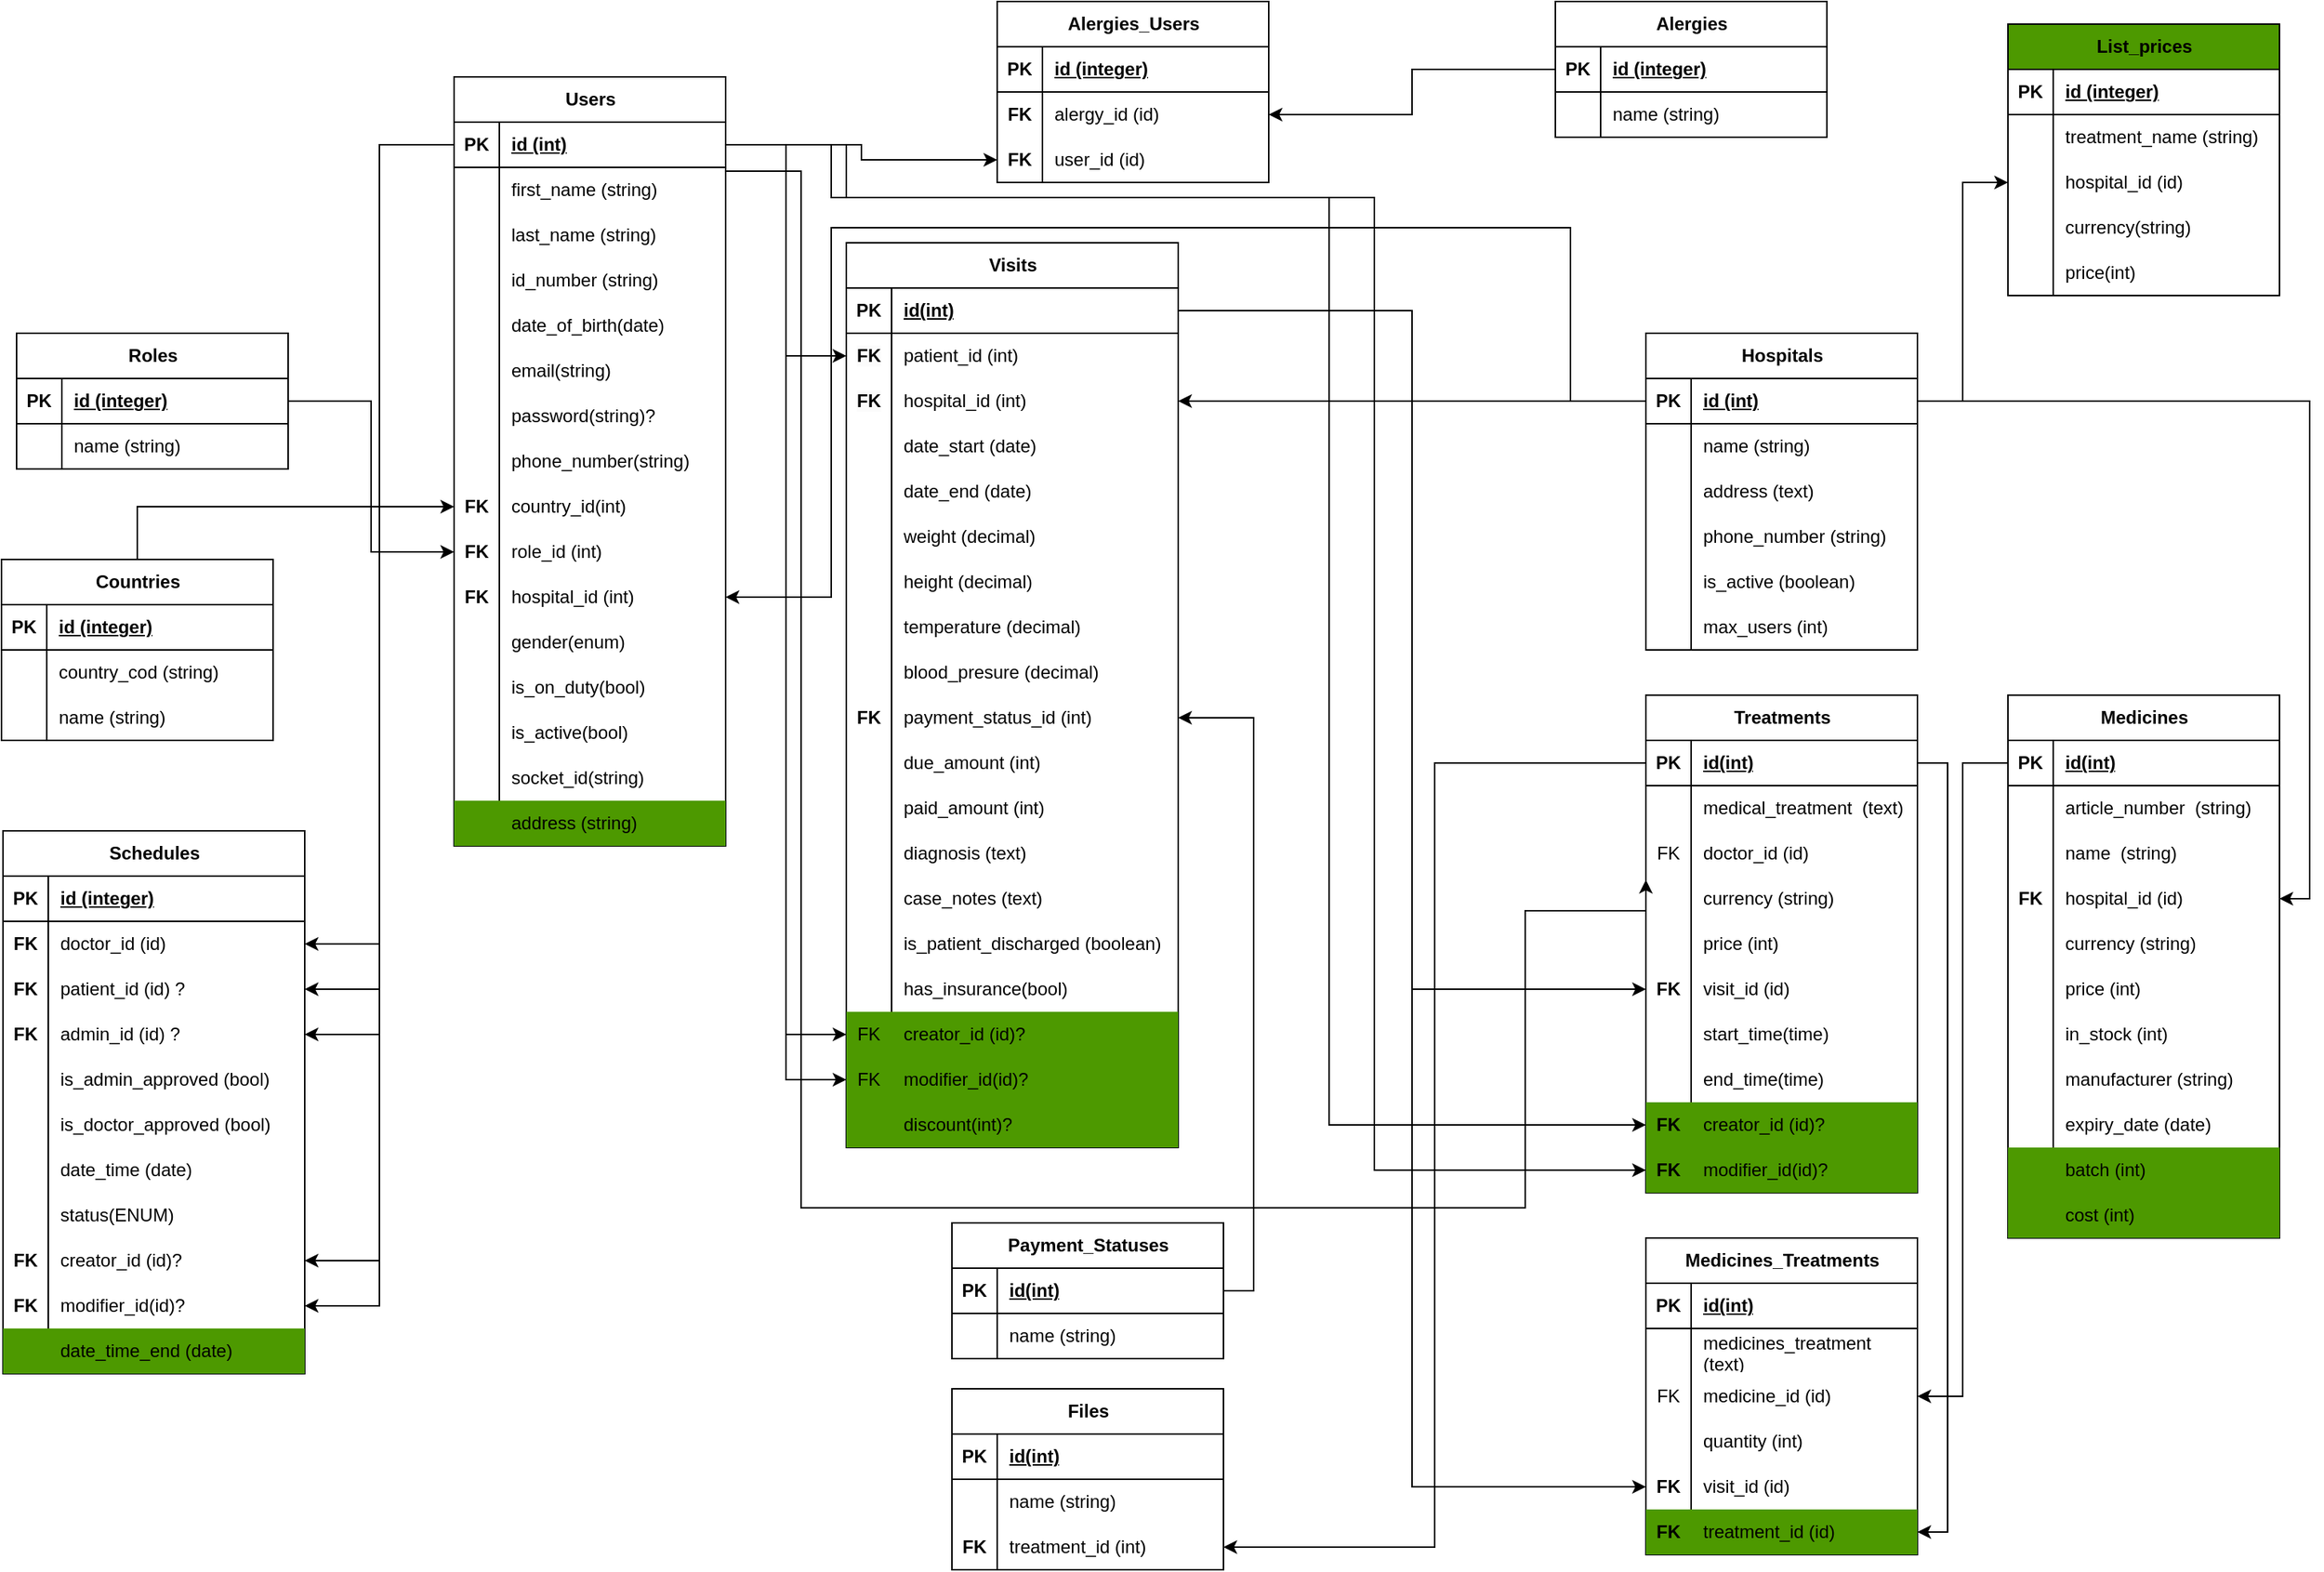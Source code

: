 <mxfile version="22.1.20" type="github">
  <diagram name="Page-1" id="Z6xy5oXHE6aTK1f_eKhN">
    <mxGraphModel dx="1405" dy="713" grid="1" gridSize="10" guides="1" tooltips="1" connect="1" arrows="1" fold="1" page="1" pageScale="1" pageWidth="850" pageHeight="1100" math="0" shadow="0">
      <root>
        <mxCell id="0" />
        <mxCell id="1" parent="0" />
        <mxCell id="tBsrXWRFrcBJyWO5u5Mi-1" value="Roles" style="shape=table;startSize=30;container=1;collapsible=1;childLayout=tableLayout;fixedRows=1;rowLines=0;fontStyle=1;align=center;resizeLast=1;html=1;" parent="1" vertex="1">
          <mxGeometry x="130" y="230" width="180" height="90" as="geometry" />
        </mxCell>
        <mxCell id="tBsrXWRFrcBJyWO5u5Mi-2" value="" style="shape=tableRow;horizontal=0;startSize=0;swimlaneHead=0;swimlaneBody=0;fillColor=none;collapsible=0;dropTarget=0;points=[[0,0.5],[1,0.5]];portConstraint=eastwest;top=0;left=0;right=0;bottom=1;" parent="tBsrXWRFrcBJyWO5u5Mi-1" vertex="1">
          <mxGeometry y="30" width="180" height="30" as="geometry" />
        </mxCell>
        <mxCell id="tBsrXWRFrcBJyWO5u5Mi-3" value="PK" style="shape=partialRectangle;connectable=0;fillColor=none;top=0;left=0;bottom=0;right=0;fontStyle=1;overflow=hidden;whiteSpace=wrap;html=1;" parent="tBsrXWRFrcBJyWO5u5Mi-2" vertex="1">
          <mxGeometry width="30" height="30" as="geometry">
            <mxRectangle width="30" height="30" as="alternateBounds" />
          </mxGeometry>
        </mxCell>
        <mxCell id="tBsrXWRFrcBJyWO5u5Mi-4" value="id (integer)" style="shape=partialRectangle;connectable=0;fillColor=none;top=0;left=0;bottom=0;right=0;align=left;spacingLeft=6;fontStyle=5;overflow=hidden;whiteSpace=wrap;html=1;" parent="tBsrXWRFrcBJyWO5u5Mi-2" vertex="1">
          <mxGeometry x="30" width="150" height="30" as="geometry">
            <mxRectangle width="150" height="30" as="alternateBounds" />
          </mxGeometry>
        </mxCell>
        <mxCell id="tBsrXWRFrcBJyWO5u5Mi-5" value="" style="shape=tableRow;horizontal=0;startSize=0;swimlaneHead=0;swimlaneBody=0;fillColor=none;collapsible=0;dropTarget=0;points=[[0,0.5],[1,0.5]];portConstraint=eastwest;top=0;left=0;right=0;bottom=0;" parent="tBsrXWRFrcBJyWO5u5Mi-1" vertex="1">
          <mxGeometry y="60" width="180" height="30" as="geometry" />
        </mxCell>
        <mxCell id="tBsrXWRFrcBJyWO5u5Mi-6" value="" style="shape=partialRectangle;connectable=0;fillColor=none;top=0;left=0;bottom=0;right=0;editable=1;overflow=hidden;whiteSpace=wrap;html=1;" parent="tBsrXWRFrcBJyWO5u5Mi-5" vertex="1">
          <mxGeometry width="30" height="30" as="geometry">
            <mxRectangle width="30" height="30" as="alternateBounds" />
          </mxGeometry>
        </mxCell>
        <mxCell id="tBsrXWRFrcBJyWO5u5Mi-7" value="name (string)" style="shape=partialRectangle;connectable=0;fillColor=none;top=0;left=0;bottom=0;right=0;align=left;spacingLeft=6;overflow=hidden;whiteSpace=wrap;html=1;" parent="tBsrXWRFrcBJyWO5u5Mi-5" vertex="1">
          <mxGeometry x="30" width="150" height="30" as="geometry">
            <mxRectangle width="150" height="30" as="alternateBounds" />
          </mxGeometry>
        </mxCell>
        <mxCell id="tBsrXWRFrcBJyWO5u5Mi-25" value="Hospitals" style="shape=table;startSize=30;container=1;collapsible=1;childLayout=tableLayout;fixedRows=1;rowLines=0;fontStyle=1;align=center;resizeLast=1;html=1;" parent="1" vertex="1">
          <mxGeometry x="1210" y="230" width="180" height="210" as="geometry" />
        </mxCell>
        <mxCell id="tBsrXWRFrcBJyWO5u5Mi-26" value="" style="shape=tableRow;horizontal=0;startSize=0;swimlaneHead=0;swimlaneBody=0;fillColor=none;collapsible=0;dropTarget=0;points=[[0,0.5],[1,0.5]];portConstraint=eastwest;top=0;left=0;right=0;bottom=1;" parent="tBsrXWRFrcBJyWO5u5Mi-25" vertex="1">
          <mxGeometry y="30" width="180" height="30" as="geometry" />
        </mxCell>
        <mxCell id="tBsrXWRFrcBJyWO5u5Mi-27" value="PK" style="shape=partialRectangle;connectable=0;fillColor=none;top=0;left=0;bottom=0;right=0;fontStyle=1;overflow=hidden;whiteSpace=wrap;html=1;" parent="tBsrXWRFrcBJyWO5u5Mi-26" vertex="1">
          <mxGeometry width="30" height="30" as="geometry">
            <mxRectangle width="30" height="30" as="alternateBounds" />
          </mxGeometry>
        </mxCell>
        <mxCell id="tBsrXWRFrcBJyWO5u5Mi-28" value="id (int)" style="shape=partialRectangle;connectable=0;fillColor=none;top=0;left=0;bottom=0;right=0;align=left;spacingLeft=6;fontStyle=5;overflow=hidden;whiteSpace=wrap;html=1;" parent="tBsrXWRFrcBJyWO5u5Mi-26" vertex="1">
          <mxGeometry x="30" width="150" height="30" as="geometry">
            <mxRectangle width="150" height="30" as="alternateBounds" />
          </mxGeometry>
        </mxCell>
        <mxCell id="tBsrXWRFrcBJyWO5u5Mi-29" value="" style="shape=tableRow;horizontal=0;startSize=0;swimlaneHead=0;swimlaneBody=0;fillColor=none;collapsible=0;dropTarget=0;points=[[0,0.5],[1,0.5]];portConstraint=eastwest;top=0;left=0;right=0;bottom=0;" parent="tBsrXWRFrcBJyWO5u5Mi-25" vertex="1">
          <mxGeometry y="60" width="180" height="30" as="geometry" />
        </mxCell>
        <mxCell id="tBsrXWRFrcBJyWO5u5Mi-30" value="" style="shape=partialRectangle;connectable=0;fillColor=none;top=0;left=0;bottom=0;right=0;editable=1;overflow=hidden;whiteSpace=wrap;html=1;" parent="tBsrXWRFrcBJyWO5u5Mi-29" vertex="1">
          <mxGeometry width="30" height="30" as="geometry">
            <mxRectangle width="30" height="30" as="alternateBounds" />
          </mxGeometry>
        </mxCell>
        <mxCell id="tBsrXWRFrcBJyWO5u5Mi-31" value="name (string)" style="shape=partialRectangle;connectable=0;fillColor=none;top=0;left=0;bottom=0;right=0;align=left;spacingLeft=6;overflow=hidden;whiteSpace=wrap;html=1;" parent="tBsrXWRFrcBJyWO5u5Mi-29" vertex="1">
          <mxGeometry x="30" width="150" height="30" as="geometry">
            <mxRectangle width="150" height="30" as="alternateBounds" />
          </mxGeometry>
        </mxCell>
        <mxCell id="tBsrXWRFrcBJyWO5u5Mi-32" value="" style="shape=tableRow;horizontal=0;startSize=0;swimlaneHead=0;swimlaneBody=0;fillColor=none;collapsible=0;dropTarget=0;points=[[0,0.5],[1,0.5]];portConstraint=eastwest;top=0;left=0;right=0;bottom=0;" parent="tBsrXWRFrcBJyWO5u5Mi-25" vertex="1">
          <mxGeometry y="90" width="180" height="30" as="geometry" />
        </mxCell>
        <mxCell id="tBsrXWRFrcBJyWO5u5Mi-33" value="" style="shape=partialRectangle;connectable=0;fillColor=none;top=0;left=0;bottom=0;right=0;editable=1;overflow=hidden;whiteSpace=wrap;html=1;" parent="tBsrXWRFrcBJyWO5u5Mi-32" vertex="1">
          <mxGeometry width="30" height="30" as="geometry">
            <mxRectangle width="30" height="30" as="alternateBounds" />
          </mxGeometry>
        </mxCell>
        <mxCell id="tBsrXWRFrcBJyWO5u5Mi-34" value="address (text)" style="shape=partialRectangle;connectable=0;fillColor=none;top=0;left=0;bottom=0;right=0;align=left;spacingLeft=6;overflow=hidden;whiteSpace=wrap;html=1;" parent="tBsrXWRFrcBJyWO5u5Mi-32" vertex="1">
          <mxGeometry x="30" width="150" height="30" as="geometry">
            <mxRectangle width="150" height="30" as="alternateBounds" />
          </mxGeometry>
        </mxCell>
        <mxCell id="tBsrXWRFrcBJyWO5u5Mi-146" value="" style="shape=tableRow;horizontal=0;startSize=0;swimlaneHead=0;swimlaneBody=0;fillColor=none;collapsible=0;dropTarget=0;points=[[0,0.5],[1,0.5]];portConstraint=eastwest;top=0;left=0;right=0;bottom=0;" parent="tBsrXWRFrcBJyWO5u5Mi-25" vertex="1">
          <mxGeometry y="120" width="180" height="30" as="geometry" />
        </mxCell>
        <mxCell id="tBsrXWRFrcBJyWO5u5Mi-147" value="" style="shape=partialRectangle;connectable=0;fillColor=none;top=0;left=0;bottom=0;right=0;editable=1;overflow=hidden;whiteSpace=wrap;html=1;" parent="tBsrXWRFrcBJyWO5u5Mi-146" vertex="1">
          <mxGeometry width="30" height="30" as="geometry">
            <mxRectangle width="30" height="30" as="alternateBounds" />
          </mxGeometry>
        </mxCell>
        <mxCell id="tBsrXWRFrcBJyWO5u5Mi-148" value="phone_number (string)" style="shape=partialRectangle;connectable=0;fillColor=none;top=0;left=0;bottom=0;right=0;align=left;spacingLeft=6;overflow=hidden;whiteSpace=wrap;html=1;" parent="tBsrXWRFrcBJyWO5u5Mi-146" vertex="1">
          <mxGeometry x="30" width="150" height="30" as="geometry">
            <mxRectangle width="150" height="30" as="alternateBounds" />
          </mxGeometry>
        </mxCell>
        <mxCell id="tBsrXWRFrcBJyWO5u5Mi-140" value="" style="shape=tableRow;horizontal=0;startSize=0;swimlaneHead=0;swimlaneBody=0;fillColor=none;collapsible=0;dropTarget=0;points=[[0,0.5],[1,0.5]];portConstraint=eastwest;top=0;left=0;right=0;bottom=0;" parent="tBsrXWRFrcBJyWO5u5Mi-25" vertex="1">
          <mxGeometry y="150" width="180" height="30" as="geometry" />
        </mxCell>
        <mxCell id="tBsrXWRFrcBJyWO5u5Mi-141" value="" style="shape=partialRectangle;connectable=0;fillColor=none;top=0;left=0;bottom=0;right=0;editable=1;overflow=hidden;whiteSpace=wrap;html=1;" parent="tBsrXWRFrcBJyWO5u5Mi-140" vertex="1">
          <mxGeometry width="30" height="30" as="geometry">
            <mxRectangle width="30" height="30" as="alternateBounds" />
          </mxGeometry>
        </mxCell>
        <mxCell id="tBsrXWRFrcBJyWO5u5Mi-142" value="is_active (boolean)" style="shape=partialRectangle;connectable=0;fillColor=none;top=0;left=0;bottom=0;right=0;align=left;spacingLeft=6;overflow=hidden;whiteSpace=wrap;html=1;" parent="tBsrXWRFrcBJyWO5u5Mi-140" vertex="1">
          <mxGeometry x="30" width="150" height="30" as="geometry">
            <mxRectangle width="150" height="30" as="alternateBounds" />
          </mxGeometry>
        </mxCell>
        <mxCell id="iHpTR6PXI5U6LqYvxeBq-1" value="" style="shape=tableRow;horizontal=0;startSize=0;swimlaneHead=0;swimlaneBody=0;fillColor=none;collapsible=0;dropTarget=0;points=[[0,0.5],[1,0.5]];portConstraint=eastwest;top=0;left=0;right=0;bottom=0;" parent="tBsrXWRFrcBJyWO5u5Mi-25" vertex="1">
          <mxGeometry y="180" width="180" height="30" as="geometry" />
        </mxCell>
        <mxCell id="iHpTR6PXI5U6LqYvxeBq-2" value="" style="shape=partialRectangle;connectable=0;fillColor=none;top=0;left=0;bottom=0;right=0;editable=1;overflow=hidden;whiteSpace=wrap;html=1;" parent="iHpTR6PXI5U6LqYvxeBq-1" vertex="1">
          <mxGeometry width="30" height="30" as="geometry">
            <mxRectangle width="30" height="30" as="alternateBounds" />
          </mxGeometry>
        </mxCell>
        <mxCell id="iHpTR6PXI5U6LqYvxeBq-3" value="max_users (int)" style="shape=partialRectangle;connectable=0;fillColor=none;top=0;left=0;bottom=0;right=0;align=left;spacingLeft=6;overflow=hidden;whiteSpace=wrap;html=1;" parent="iHpTR6PXI5U6LqYvxeBq-1" vertex="1">
          <mxGeometry x="30" width="150" height="30" as="geometry">
            <mxRectangle width="150" height="30" as="alternateBounds" />
          </mxGeometry>
        </mxCell>
        <mxCell id="tBsrXWRFrcBJyWO5u5Mi-56" value="Users" style="shape=table;startSize=30;container=1;collapsible=1;childLayout=tableLayout;fixedRows=1;rowLines=0;fontStyle=1;align=center;resizeLast=1;html=1;" parent="1" vertex="1">
          <mxGeometry x="420" y="60" width="180" height="510" as="geometry" />
        </mxCell>
        <mxCell id="tBsrXWRFrcBJyWO5u5Mi-57" value="" style="shape=tableRow;horizontal=0;startSize=0;swimlaneHead=0;swimlaneBody=0;fillColor=none;collapsible=0;dropTarget=0;points=[[0,0.5],[1,0.5]];portConstraint=eastwest;top=0;left=0;right=0;bottom=1;" parent="tBsrXWRFrcBJyWO5u5Mi-56" vertex="1">
          <mxGeometry y="30" width="180" height="30" as="geometry" />
        </mxCell>
        <mxCell id="tBsrXWRFrcBJyWO5u5Mi-58" value="PK" style="shape=partialRectangle;connectable=0;fillColor=none;top=0;left=0;bottom=0;right=0;fontStyle=1;overflow=hidden;whiteSpace=wrap;html=1;" parent="tBsrXWRFrcBJyWO5u5Mi-57" vertex="1">
          <mxGeometry width="30" height="30" as="geometry">
            <mxRectangle width="30" height="30" as="alternateBounds" />
          </mxGeometry>
        </mxCell>
        <mxCell id="tBsrXWRFrcBJyWO5u5Mi-59" value="id (int)" style="shape=partialRectangle;connectable=0;fillColor=none;top=0;left=0;bottom=0;right=0;align=left;spacingLeft=6;fontStyle=5;overflow=hidden;whiteSpace=wrap;html=1;" parent="tBsrXWRFrcBJyWO5u5Mi-57" vertex="1">
          <mxGeometry x="30" width="150" height="30" as="geometry">
            <mxRectangle width="150" height="30" as="alternateBounds" />
          </mxGeometry>
        </mxCell>
        <mxCell id="tBsrXWRFrcBJyWO5u5Mi-60" value="" style="shape=tableRow;horizontal=0;startSize=0;swimlaneHead=0;swimlaneBody=0;fillColor=none;collapsible=0;dropTarget=0;points=[[0,0.5],[1,0.5]];portConstraint=eastwest;top=0;left=0;right=0;bottom=0;" parent="tBsrXWRFrcBJyWO5u5Mi-56" vertex="1">
          <mxGeometry y="60" width="180" height="30" as="geometry" />
        </mxCell>
        <mxCell id="tBsrXWRFrcBJyWO5u5Mi-61" value="" style="shape=partialRectangle;connectable=0;fillColor=none;top=0;left=0;bottom=0;right=0;editable=1;overflow=hidden;whiteSpace=wrap;html=1;" parent="tBsrXWRFrcBJyWO5u5Mi-60" vertex="1">
          <mxGeometry width="30" height="30" as="geometry">
            <mxRectangle width="30" height="30" as="alternateBounds" />
          </mxGeometry>
        </mxCell>
        <mxCell id="tBsrXWRFrcBJyWO5u5Mi-62" value="first_name (string)" style="shape=partialRectangle;connectable=0;fillColor=none;top=0;left=0;bottom=0;right=0;align=left;spacingLeft=6;overflow=hidden;whiteSpace=wrap;html=1;" parent="tBsrXWRFrcBJyWO5u5Mi-60" vertex="1">
          <mxGeometry x="30" width="150" height="30" as="geometry">
            <mxRectangle width="150" height="30" as="alternateBounds" />
          </mxGeometry>
        </mxCell>
        <mxCell id="tBsrXWRFrcBJyWO5u5Mi-63" value="" style="shape=tableRow;horizontal=0;startSize=0;swimlaneHead=0;swimlaneBody=0;fillColor=none;collapsible=0;dropTarget=0;points=[[0,0.5],[1,0.5]];portConstraint=eastwest;top=0;left=0;right=0;bottom=0;" parent="tBsrXWRFrcBJyWO5u5Mi-56" vertex="1">
          <mxGeometry y="90" width="180" height="30" as="geometry" />
        </mxCell>
        <mxCell id="tBsrXWRFrcBJyWO5u5Mi-64" value="" style="shape=partialRectangle;connectable=0;fillColor=none;top=0;left=0;bottom=0;right=0;editable=1;overflow=hidden;whiteSpace=wrap;html=1;" parent="tBsrXWRFrcBJyWO5u5Mi-63" vertex="1">
          <mxGeometry width="30" height="30" as="geometry">
            <mxRectangle width="30" height="30" as="alternateBounds" />
          </mxGeometry>
        </mxCell>
        <mxCell id="tBsrXWRFrcBJyWO5u5Mi-65" value="last_name (string)" style="shape=partialRectangle;connectable=0;fillColor=none;top=0;left=0;bottom=0;right=0;align=left;spacingLeft=6;overflow=hidden;whiteSpace=wrap;html=1;" parent="tBsrXWRFrcBJyWO5u5Mi-63" vertex="1">
          <mxGeometry x="30" width="150" height="30" as="geometry">
            <mxRectangle width="150" height="30" as="alternateBounds" />
          </mxGeometry>
        </mxCell>
        <mxCell id="tBsrXWRFrcBJyWO5u5Mi-66" value="" style="shape=tableRow;horizontal=0;startSize=0;swimlaneHead=0;swimlaneBody=0;fillColor=none;collapsible=0;dropTarget=0;points=[[0,0.5],[1,0.5]];portConstraint=eastwest;top=0;left=0;right=0;bottom=0;" parent="tBsrXWRFrcBJyWO5u5Mi-56" vertex="1">
          <mxGeometry y="120" width="180" height="30" as="geometry" />
        </mxCell>
        <mxCell id="tBsrXWRFrcBJyWO5u5Mi-67" value="" style="shape=partialRectangle;connectable=0;fillColor=none;top=0;left=0;bottom=0;right=0;editable=1;overflow=hidden;whiteSpace=wrap;html=1;" parent="tBsrXWRFrcBJyWO5u5Mi-66" vertex="1">
          <mxGeometry width="30" height="30" as="geometry">
            <mxRectangle width="30" height="30" as="alternateBounds" />
          </mxGeometry>
        </mxCell>
        <mxCell id="tBsrXWRFrcBJyWO5u5Mi-68" value="id_number (string)" style="shape=partialRectangle;connectable=0;fillColor=none;top=0;left=0;bottom=0;right=0;align=left;spacingLeft=6;overflow=hidden;whiteSpace=wrap;html=1;" parent="tBsrXWRFrcBJyWO5u5Mi-66" vertex="1">
          <mxGeometry x="30" width="150" height="30" as="geometry">
            <mxRectangle width="150" height="30" as="alternateBounds" />
          </mxGeometry>
        </mxCell>
        <mxCell id="tBsrXWRFrcBJyWO5u5Mi-69" value="" style="shape=tableRow;horizontal=0;startSize=0;swimlaneHead=0;swimlaneBody=0;fillColor=none;collapsible=0;dropTarget=0;points=[[0,0.5],[1,0.5]];portConstraint=eastwest;top=0;left=0;right=0;bottom=0;" parent="tBsrXWRFrcBJyWO5u5Mi-56" vertex="1">
          <mxGeometry y="150" width="180" height="30" as="geometry" />
        </mxCell>
        <mxCell id="tBsrXWRFrcBJyWO5u5Mi-70" value="" style="shape=partialRectangle;connectable=0;fillColor=none;top=0;left=0;bottom=0;right=0;editable=1;overflow=hidden;whiteSpace=wrap;html=1;" parent="tBsrXWRFrcBJyWO5u5Mi-69" vertex="1">
          <mxGeometry width="30" height="30" as="geometry">
            <mxRectangle width="30" height="30" as="alternateBounds" />
          </mxGeometry>
        </mxCell>
        <mxCell id="tBsrXWRFrcBJyWO5u5Mi-71" value="date_of_birth(date)" style="shape=partialRectangle;connectable=0;fillColor=none;top=0;left=0;bottom=0;right=0;align=left;spacingLeft=6;overflow=hidden;whiteSpace=wrap;html=1;" parent="tBsrXWRFrcBJyWO5u5Mi-69" vertex="1">
          <mxGeometry x="30" width="150" height="30" as="geometry">
            <mxRectangle width="150" height="30" as="alternateBounds" />
          </mxGeometry>
        </mxCell>
        <mxCell id="tBsrXWRFrcBJyWO5u5Mi-75" value="" style="shape=tableRow;horizontal=0;startSize=0;swimlaneHead=0;swimlaneBody=0;fillColor=none;collapsible=0;dropTarget=0;points=[[0,0.5],[1,0.5]];portConstraint=eastwest;top=0;left=0;right=0;bottom=0;" parent="tBsrXWRFrcBJyWO5u5Mi-56" vertex="1">
          <mxGeometry y="180" width="180" height="30" as="geometry" />
        </mxCell>
        <mxCell id="tBsrXWRFrcBJyWO5u5Mi-76" value="" style="shape=partialRectangle;connectable=0;fillColor=none;top=0;left=0;bottom=0;right=0;editable=1;overflow=hidden;whiteSpace=wrap;html=1;" parent="tBsrXWRFrcBJyWO5u5Mi-75" vertex="1">
          <mxGeometry width="30" height="30" as="geometry">
            <mxRectangle width="30" height="30" as="alternateBounds" />
          </mxGeometry>
        </mxCell>
        <mxCell id="tBsrXWRFrcBJyWO5u5Mi-77" value="email(string)" style="shape=partialRectangle;connectable=0;fillColor=none;top=0;left=0;bottom=0;right=0;align=left;spacingLeft=6;overflow=hidden;whiteSpace=wrap;html=1;" parent="tBsrXWRFrcBJyWO5u5Mi-75" vertex="1">
          <mxGeometry x="30" width="150" height="30" as="geometry">
            <mxRectangle width="150" height="30" as="alternateBounds" />
          </mxGeometry>
        </mxCell>
        <mxCell id="tBsrXWRFrcBJyWO5u5Mi-91" value="" style="shape=tableRow;horizontal=0;startSize=0;swimlaneHead=0;swimlaneBody=0;fillColor=none;collapsible=0;dropTarget=0;points=[[0,0.5],[1,0.5]];portConstraint=eastwest;top=0;left=0;right=0;bottom=0;" parent="tBsrXWRFrcBJyWO5u5Mi-56" vertex="1">
          <mxGeometry y="210" width="180" height="30" as="geometry" />
        </mxCell>
        <mxCell id="tBsrXWRFrcBJyWO5u5Mi-92" value="" style="shape=partialRectangle;connectable=0;fillColor=none;top=0;left=0;bottom=0;right=0;editable=1;overflow=hidden;whiteSpace=wrap;html=1;" parent="tBsrXWRFrcBJyWO5u5Mi-91" vertex="1">
          <mxGeometry width="30" height="30" as="geometry">
            <mxRectangle width="30" height="30" as="alternateBounds" />
          </mxGeometry>
        </mxCell>
        <mxCell id="tBsrXWRFrcBJyWO5u5Mi-93" value="password(string)?" style="shape=partialRectangle;connectable=0;fillColor=none;top=0;left=0;bottom=0;right=0;align=left;spacingLeft=6;overflow=hidden;whiteSpace=wrap;html=1;" parent="tBsrXWRFrcBJyWO5u5Mi-91" vertex="1">
          <mxGeometry x="30" width="150" height="30" as="geometry">
            <mxRectangle width="150" height="30" as="alternateBounds" />
          </mxGeometry>
        </mxCell>
        <mxCell id="tBsrXWRFrcBJyWO5u5Mi-78" value="" style="shape=tableRow;horizontal=0;startSize=0;swimlaneHead=0;swimlaneBody=0;fillColor=none;collapsible=0;dropTarget=0;points=[[0,0.5],[1,0.5]];portConstraint=eastwest;top=0;left=0;right=0;bottom=0;" parent="tBsrXWRFrcBJyWO5u5Mi-56" vertex="1">
          <mxGeometry y="240" width="180" height="30" as="geometry" />
        </mxCell>
        <mxCell id="tBsrXWRFrcBJyWO5u5Mi-79" value="" style="shape=partialRectangle;connectable=0;fillColor=none;top=0;left=0;bottom=0;right=0;editable=1;overflow=hidden;whiteSpace=wrap;html=1;" parent="tBsrXWRFrcBJyWO5u5Mi-78" vertex="1">
          <mxGeometry width="30" height="30" as="geometry">
            <mxRectangle width="30" height="30" as="alternateBounds" />
          </mxGeometry>
        </mxCell>
        <mxCell id="tBsrXWRFrcBJyWO5u5Mi-80" value="phone_number(string)" style="shape=partialRectangle;connectable=0;fillColor=none;top=0;left=0;bottom=0;right=0;align=left;spacingLeft=6;overflow=hidden;whiteSpace=wrap;html=1;" parent="tBsrXWRFrcBJyWO5u5Mi-78" vertex="1">
          <mxGeometry x="30" width="150" height="30" as="geometry">
            <mxRectangle width="150" height="30" as="alternateBounds" />
          </mxGeometry>
        </mxCell>
        <mxCell id="tBsrXWRFrcBJyWO5u5Mi-81" value="" style="shape=tableRow;horizontal=0;startSize=0;swimlaneHead=0;swimlaneBody=0;fillColor=none;collapsible=0;dropTarget=0;points=[[0,0.5],[1,0.5]];portConstraint=eastwest;top=0;left=0;right=0;bottom=0;" parent="tBsrXWRFrcBJyWO5u5Mi-56" vertex="1">
          <mxGeometry y="270" width="180" height="30" as="geometry" />
        </mxCell>
        <mxCell id="tBsrXWRFrcBJyWO5u5Mi-82" value="&lt;b&gt;FK&lt;/b&gt;" style="shape=partialRectangle;connectable=0;fillColor=none;top=0;left=0;bottom=0;right=0;editable=1;overflow=hidden;whiteSpace=wrap;html=1;" parent="tBsrXWRFrcBJyWO5u5Mi-81" vertex="1">
          <mxGeometry width="30" height="30" as="geometry">
            <mxRectangle width="30" height="30" as="alternateBounds" />
          </mxGeometry>
        </mxCell>
        <mxCell id="tBsrXWRFrcBJyWO5u5Mi-83" value="country_id(int)" style="shape=partialRectangle;connectable=0;fillColor=none;top=0;left=0;bottom=0;right=0;align=left;spacingLeft=6;overflow=hidden;whiteSpace=wrap;html=1;" parent="tBsrXWRFrcBJyWO5u5Mi-81" vertex="1">
          <mxGeometry x="30" width="150" height="30" as="geometry">
            <mxRectangle width="150" height="30" as="alternateBounds" />
          </mxGeometry>
        </mxCell>
        <mxCell id="tBsrXWRFrcBJyWO5u5Mi-72" value="" style="shape=tableRow;horizontal=0;startSize=0;swimlaneHead=0;swimlaneBody=0;fillColor=none;collapsible=0;dropTarget=0;points=[[0,0.5],[1,0.5]];portConstraint=eastwest;top=0;left=0;right=0;bottom=0;" parent="tBsrXWRFrcBJyWO5u5Mi-56" vertex="1">
          <mxGeometry y="300" width="180" height="30" as="geometry" />
        </mxCell>
        <mxCell id="tBsrXWRFrcBJyWO5u5Mi-73" value="&lt;b&gt;FK&lt;/b&gt;" style="shape=partialRectangle;connectable=0;fillColor=none;top=0;left=0;bottom=0;right=0;editable=1;overflow=hidden;whiteSpace=wrap;html=1;" parent="tBsrXWRFrcBJyWO5u5Mi-72" vertex="1">
          <mxGeometry width="30" height="30" as="geometry">
            <mxRectangle width="30" height="30" as="alternateBounds" />
          </mxGeometry>
        </mxCell>
        <mxCell id="tBsrXWRFrcBJyWO5u5Mi-74" value="role_id (int)" style="shape=partialRectangle;connectable=0;fillColor=none;top=0;left=0;bottom=0;right=0;align=left;spacingLeft=6;overflow=hidden;whiteSpace=wrap;html=1;" parent="tBsrXWRFrcBJyWO5u5Mi-72" vertex="1">
          <mxGeometry x="30" width="150" height="30" as="geometry">
            <mxRectangle width="150" height="30" as="alternateBounds" />
          </mxGeometry>
        </mxCell>
        <mxCell id="iHpTR6PXI5U6LqYvxeBq-4" value="" style="shape=tableRow;horizontal=0;startSize=0;swimlaneHead=0;swimlaneBody=0;fillColor=none;collapsible=0;dropTarget=0;points=[[0,0.5],[1,0.5]];portConstraint=eastwest;top=0;left=0;right=0;bottom=0;" parent="tBsrXWRFrcBJyWO5u5Mi-56" vertex="1">
          <mxGeometry y="330" width="180" height="30" as="geometry" />
        </mxCell>
        <mxCell id="iHpTR6PXI5U6LqYvxeBq-5" value="&lt;b&gt;FK&lt;/b&gt;" style="shape=partialRectangle;connectable=0;fillColor=none;top=0;left=0;bottom=0;right=0;editable=1;overflow=hidden;whiteSpace=wrap;html=1;" parent="iHpTR6PXI5U6LqYvxeBq-4" vertex="1">
          <mxGeometry width="30" height="30" as="geometry">
            <mxRectangle width="30" height="30" as="alternateBounds" />
          </mxGeometry>
        </mxCell>
        <mxCell id="iHpTR6PXI5U6LqYvxeBq-6" value="hospital_id&amp;nbsp;(int)" style="shape=partialRectangle;connectable=0;fillColor=none;top=0;left=0;bottom=0;right=0;align=left;spacingLeft=6;overflow=hidden;whiteSpace=wrap;html=1;" parent="iHpTR6PXI5U6LqYvxeBq-4" vertex="1">
          <mxGeometry x="30" width="150" height="30" as="geometry">
            <mxRectangle width="150" height="30" as="alternateBounds" />
          </mxGeometry>
        </mxCell>
        <mxCell id="iHpTR6PXI5U6LqYvxeBq-8" value="" style="shape=tableRow;horizontal=0;startSize=0;swimlaneHead=0;swimlaneBody=0;fillColor=none;collapsible=0;dropTarget=0;points=[[0,0.5],[1,0.5]];portConstraint=eastwest;top=0;left=0;right=0;bottom=0;" parent="tBsrXWRFrcBJyWO5u5Mi-56" vertex="1">
          <mxGeometry y="360" width="180" height="30" as="geometry" />
        </mxCell>
        <mxCell id="iHpTR6PXI5U6LqYvxeBq-9" value="" style="shape=partialRectangle;connectable=0;fillColor=none;top=0;left=0;bottom=0;right=0;editable=1;overflow=hidden;whiteSpace=wrap;html=1;" parent="iHpTR6PXI5U6LqYvxeBq-8" vertex="1">
          <mxGeometry width="30" height="30" as="geometry">
            <mxRectangle width="30" height="30" as="alternateBounds" />
          </mxGeometry>
        </mxCell>
        <mxCell id="iHpTR6PXI5U6LqYvxeBq-10" value="gender(enum)" style="shape=partialRectangle;connectable=0;fillColor=none;top=0;left=0;bottom=0;right=0;align=left;spacingLeft=6;overflow=hidden;whiteSpace=wrap;html=1;" parent="iHpTR6PXI5U6LqYvxeBq-8" vertex="1">
          <mxGeometry x="30" width="150" height="30" as="geometry">
            <mxRectangle width="150" height="30" as="alternateBounds" />
          </mxGeometry>
        </mxCell>
        <mxCell id="s-10NjcSUEDxyXf9a88A-13" value="" style="shape=tableRow;horizontal=0;startSize=0;swimlaneHead=0;swimlaneBody=0;fillColor=none;collapsible=0;dropTarget=0;points=[[0,0.5],[1,0.5]];portConstraint=eastwest;top=0;left=0;right=0;bottom=0;" parent="tBsrXWRFrcBJyWO5u5Mi-56" vertex="1">
          <mxGeometry y="390" width="180" height="30" as="geometry" />
        </mxCell>
        <mxCell id="s-10NjcSUEDxyXf9a88A-14" value="" style="shape=partialRectangle;connectable=0;fillColor=none;top=0;left=0;bottom=0;right=0;editable=1;overflow=hidden;whiteSpace=wrap;html=1;" parent="s-10NjcSUEDxyXf9a88A-13" vertex="1">
          <mxGeometry width="30" height="30" as="geometry">
            <mxRectangle width="30" height="30" as="alternateBounds" />
          </mxGeometry>
        </mxCell>
        <mxCell id="s-10NjcSUEDxyXf9a88A-15" value="is_on_duty(bool)" style="shape=partialRectangle;connectable=0;fillColor=none;top=0;left=0;bottom=0;right=0;align=left;spacingLeft=6;overflow=hidden;whiteSpace=wrap;html=1;" parent="s-10NjcSUEDxyXf9a88A-13" vertex="1">
          <mxGeometry x="30" width="150" height="30" as="geometry">
            <mxRectangle width="150" height="30" as="alternateBounds" />
          </mxGeometry>
        </mxCell>
        <mxCell id="s-10NjcSUEDxyXf9a88A-56" value="" style="shape=tableRow;horizontal=0;startSize=0;swimlaneHead=0;swimlaneBody=0;fillColor=none;collapsible=0;dropTarget=0;points=[[0,0.5],[1,0.5]];portConstraint=eastwest;top=0;left=0;right=0;bottom=0;" parent="tBsrXWRFrcBJyWO5u5Mi-56" vertex="1">
          <mxGeometry y="420" width="180" height="30" as="geometry" />
        </mxCell>
        <mxCell id="s-10NjcSUEDxyXf9a88A-57" value="" style="shape=partialRectangle;connectable=0;fillColor=none;top=0;left=0;bottom=0;right=0;editable=1;overflow=hidden;whiteSpace=wrap;html=1;" parent="s-10NjcSUEDxyXf9a88A-56" vertex="1">
          <mxGeometry width="30" height="30" as="geometry">
            <mxRectangle width="30" height="30" as="alternateBounds" />
          </mxGeometry>
        </mxCell>
        <mxCell id="s-10NjcSUEDxyXf9a88A-58" value="is_active(bool)" style="shape=partialRectangle;connectable=0;fillColor=none;top=0;left=0;bottom=0;right=0;align=left;spacingLeft=6;overflow=hidden;whiteSpace=wrap;html=1;" parent="s-10NjcSUEDxyXf9a88A-56" vertex="1">
          <mxGeometry x="30" width="150" height="30" as="geometry">
            <mxRectangle width="150" height="30" as="alternateBounds" />
          </mxGeometry>
        </mxCell>
        <mxCell id="LH7RUB3KHvKjKgWpT8Om-50" value="" style="shape=tableRow;horizontal=0;startSize=0;swimlaneHead=0;swimlaneBody=0;fillColor=none;collapsible=0;dropTarget=0;points=[[0,0.5],[1,0.5]];portConstraint=eastwest;top=0;left=0;right=0;bottom=0;" parent="tBsrXWRFrcBJyWO5u5Mi-56" vertex="1">
          <mxGeometry y="450" width="180" height="30" as="geometry" />
        </mxCell>
        <mxCell id="LH7RUB3KHvKjKgWpT8Om-51" value="" style="shape=partialRectangle;connectable=0;fillColor=none;top=0;left=0;bottom=0;right=0;editable=1;overflow=hidden;whiteSpace=wrap;html=1;" parent="LH7RUB3KHvKjKgWpT8Om-50" vertex="1">
          <mxGeometry width="30" height="30" as="geometry">
            <mxRectangle width="30" height="30" as="alternateBounds" />
          </mxGeometry>
        </mxCell>
        <mxCell id="LH7RUB3KHvKjKgWpT8Om-52" value="socket_id(string)" style="shape=partialRectangle;connectable=0;fillColor=none;top=0;left=0;bottom=0;right=0;align=left;spacingLeft=6;overflow=hidden;whiteSpace=wrap;html=1;" parent="LH7RUB3KHvKjKgWpT8Om-50" vertex="1">
          <mxGeometry x="30" width="150" height="30" as="geometry">
            <mxRectangle width="150" height="30" as="alternateBounds" />
          </mxGeometry>
        </mxCell>
        <mxCell id="9BlgS2g8x-F_p5c4-hSW-29" value="" style="shape=tableRow;horizontal=0;startSize=0;swimlaneHead=0;swimlaneBody=0;fillColor=#4D9900;collapsible=0;dropTarget=0;points=[[0,0.5],[1,0.5]];portConstraint=eastwest;top=0;left=0;right=0;bottom=0;" parent="tBsrXWRFrcBJyWO5u5Mi-56" vertex="1">
          <mxGeometry y="480" width="180" height="30" as="geometry" />
        </mxCell>
        <mxCell id="9BlgS2g8x-F_p5c4-hSW-30" value="" style="shape=partialRectangle;connectable=0;fillColor=none;top=0;left=0;bottom=0;right=0;editable=1;overflow=hidden;whiteSpace=wrap;html=1;" parent="9BlgS2g8x-F_p5c4-hSW-29" vertex="1">
          <mxGeometry width="30" height="30" as="geometry">
            <mxRectangle width="30" height="30" as="alternateBounds" />
          </mxGeometry>
        </mxCell>
        <mxCell id="9BlgS2g8x-F_p5c4-hSW-31" value="address (string)" style="shape=partialRectangle;connectable=0;fillColor=none;top=0;left=0;bottom=0;right=0;align=left;spacingLeft=6;overflow=hidden;whiteSpace=wrap;html=1;" parent="9BlgS2g8x-F_p5c4-hSW-29" vertex="1">
          <mxGeometry x="30" width="150" height="30" as="geometry">
            <mxRectangle width="150" height="30" as="alternateBounds" />
          </mxGeometry>
        </mxCell>
        <mxCell id="tBsrXWRFrcBJyWO5u5Mi-94" style="edgeStyle=orthogonalEdgeStyle;rounded=0;orthogonalLoop=1;jettySize=auto;html=1;" parent="1" source="tBsrXWRFrcBJyWO5u5Mi-84" target="tBsrXWRFrcBJyWO5u5Mi-81" edge="1">
          <mxGeometry relative="1" as="geometry" />
        </mxCell>
        <mxCell id="tBsrXWRFrcBJyWO5u5Mi-84" value="Countries" style="shape=table;startSize=30;container=1;collapsible=1;childLayout=tableLayout;fixedRows=1;rowLines=0;fontStyle=1;align=center;resizeLast=1;html=1;" parent="1" vertex="1">
          <mxGeometry x="120" y="380" width="180" height="120" as="geometry" />
        </mxCell>
        <mxCell id="tBsrXWRFrcBJyWO5u5Mi-85" value="" style="shape=tableRow;horizontal=0;startSize=0;swimlaneHead=0;swimlaneBody=0;fillColor=none;collapsible=0;dropTarget=0;points=[[0,0.5],[1,0.5]];portConstraint=eastwest;top=0;left=0;right=0;bottom=1;" parent="tBsrXWRFrcBJyWO5u5Mi-84" vertex="1">
          <mxGeometry y="30" width="180" height="30" as="geometry" />
        </mxCell>
        <mxCell id="tBsrXWRFrcBJyWO5u5Mi-86" value="PK" style="shape=partialRectangle;connectable=0;fillColor=none;top=0;left=0;bottom=0;right=0;fontStyle=1;overflow=hidden;whiteSpace=wrap;html=1;" parent="tBsrXWRFrcBJyWO5u5Mi-85" vertex="1">
          <mxGeometry width="30" height="30" as="geometry">
            <mxRectangle width="30" height="30" as="alternateBounds" />
          </mxGeometry>
        </mxCell>
        <mxCell id="tBsrXWRFrcBJyWO5u5Mi-87" value="id (integer)" style="shape=partialRectangle;connectable=0;fillColor=none;top=0;left=0;bottom=0;right=0;align=left;spacingLeft=6;fontStyle=5;overflow=hidden;whiteSpace=wrap;html=1;" parent="tBsrXWRFrcBJyWO5u5Mi-85" vertex="1">
          <mxGeometry x="30" width="150" height="30" as="geometry">
            <mxRectangle width="150" height="30" as="alternateBounds" />
          </mxGeometry>
        </mxCell>
        <mxCell id="tBsrXWRFrcBJyWO5u5Mi-88" value="" style="shape=tableRow;horizontal=0;startSize=0;swimlaneHead=0;swimlaneBody=0;fillColor=none;collapsible=0;dropTarget=0;points=[[0,0.5],[1,0.5]];portConstraint=eastwest;top=0;left=0;right=0;bottom=0;" parent="tBsrXWRFrcBJyWO5u5Mi-84" vertex="1">
          <mxGeometry y="60" width="180" height="30" as="geometry" />
        </mxCell>
        <mxCell id="tBsrXWRFrcBJyWO5u5Mi-89" value="" style="shape=partialRectangle;connectable=0;fillColor=none;top=0;left=0;bottom=0;right=0;editable=1;overflow=hidden;whiteSpace=wrap;html=1;" parent="tBsrXWRFrcBJyWO5u5Mi-88" vertex="1">
          <mxGeometry width="30" height="30" as="geometry">
            <mxRectangle width="30" height="30" as="alternateBounds" />
          </mxGeometry>
        </mxCell>
        <mxCell id="tBsrXWRFrcBJyWO5u5Mi-90" value="country_cod (string)" style="shape=partialRectangle;connectable=0;fillColor=none;top=0;left=0;bottom=0;right=0;align=left;spacingLeft=6;overflow=hidden;whiteSpace=wrap;html=1;" parent="tBsrXWRFrcBJyWO5u5Mi-88" vertex="1">
          <mxGeometry x="30" width="150" height="30" as="geometry">
            <mxRectangle width="150" height="30" as="alternateBounds" />
          </mxGeometry>
        </mxCell>
        <mxCell id="tBsrXWRFrcBJyWO5u5Mi-288" value="" style="shape=tableRow;horizontal=0;startSize=0;swimlaneHead=0;swimlaneBody=0;fillColor=none;collapsible=0;dropTarget=0;points=[[0,0.5],[1,0.5]];portConstraint=eastwest;top=0;left=0;right=0;bottom=0;" parent="tBsrXWRFrcBJyWO5u5Mi-84" vertex="1">
          <mxGeometry y="90" width="180" height="30" as="geometry" />
        </mxCell>
        <mxCell id="tBsrXWRFrcBJyWO5u5Mi-289" value="" style="shape=partialRectangle;connectable=0;fillColor=none;top=0;left=0;bottom=0;right=0;editable=1;overflow=hidden;whiteSpace=wrap;html=1;" parent="tBsrXWRFrcBJyWO5u5Mi-288" vertex="1">
          <mxGeometry width="30" height="30" as="geometry">
            <mxRectangle width="30" height="30" as="alternateBounds" />
          </mxGeometry>
        </mxCell>
        <mxCell id="tBsrXWRFrcBJyWO5u5Mi-290" value="name (string)" style="shape=partialRectangle;connectable=0;fillColor=none;top=0;left=0;bottom=0;right=0;align=left;spacingLeft=6;overflow=hidden;whiteSpace=wrap;html=1;" parent="tBsrXWRFrcBJyWO5u5Mi-288" vertex="1">
          <mxGeometry x="30" width="150" height="30" as="geometry">
            <mxRectangle width="150" height="30" as="alternateBounds" />
          </mxGeometry>
        </mxCell>
        <mxCell id="tBsrXWRFrcBJyWO5u5Mi-95" style="edgeStyle=orthogonalEdgeStyle;rounded=0;orthogonalLoop=1;jettySize=auto;html=1;entryX=0;entryY=0.5;entryDx=0;entryDy=0;" parent="1" source="tBsrXWRFrcBJyWO5u5Mi-2" target="tBsrXWRFrcBJyWO5u5Mi-72" edge="1">
          <mxGeometry relative="1" as="geometry" />
        </mxCell>
        <mxCell id="tBsrXWRFrcBJyWO5u5Mi-97" value="Visits" style="shape=table;startSize=30;container=1;collapsible=1;childLayout=tableLayout;fixedRows=1;rowLines=0;fontStyle=1;align=center;resizeLast=1;html=1;" parent="1" vertex="1">
          <mxGeometry x="680" y="170" width="220" height="600" as="geometry" />
        </mxCell>
        <mxCell id="tBsrXWRFrcBJyWO5u5Mi-98" value="" style="shape=tableRow;horizontal=0;startSize=0;swimlaneHead=0;swimlaneBody=0;fillColor=none;collapsible=0;dropTarget=0;points=[[0,0.5],[1,0.5]];portConstraint=eastwest;top=0;left=0;right=0;bottom=1;" parent="tBsrXWRFrcBJyWO5u5Mi-97" vertex="1">
          <mxGeometry y="30" width="220" height="30" as="geometry" />
        </mxCell>
        <mxCell id="tBsrXWRFrcBJyWO5u5Mi-99" value="PK" style="shape=partialRectangle;connectable=0;fillColor=none;top=0;left=0;bottom=0;right=0;fontStyle=1;overflow=hidden;whiteSpace=wrap;html=1;" parent="tBsrXWRFrcBJyWO5u5Mi-98" vertex="1">
          <mxGeometry width="30" height="30" as="geometry">
            <mxRectangle width="30" height="30" as="alternateBounds" />
          </mxGeometry>
        </mxCell>
        <mxCell id="tBsrXWRFrcBJyWO5u5Mi-100" value="id(int)" style="shape=partialRectangle;connectable=0;fillColor=none;top=0;left=0;bottom=0;right=0;align=left;spacingLeft=6;fontStyle=5;overflow=hidden;whiteSpace=wrap;html=1;" parent="tBsrXWRFrcBJyWO5u5Mi-98" vertex="1">
          <mxGeometry x="30" width="190" height="30" as="geometry">
            <mxRectangle width="190" height="30" as="alternateBounds" />
          </mxGeometry>
        </mxCell>
        <mxCell id="tBsrXWRFrcBJyWO5u5Mi-101" value="" style="shape=tableRow;horizontal=0;startSize=0;swimlaneHead=0;swimlaneBody=0;fillColor=none;collapsible=0;dropTarget=0;points=[[0,0.5],[1,0.5]];portConstraint=eastwest;top=0;left=0;right=0;bottom=0;" parent="tBsrXWRFrcBJyWO5u5Mi-97" vertex="1">
          <mxGeometry y="60" width="220" height="30" as="geometry" />
        </mxCell>
        <mxCell id="tBsrXWRFrcBJyWO5u5Mi-102" value="&lt;meta charset=&quot;utf-8&quot;&gt;&lt;b style=&quot;border-color: var(--border-color); color: rgb(0, 0, 0); font-family: Helvetica; font-size: 12px; font-style: normal; font-variant-ligatures: normal; font-variant-caps: normal; letter-spacing: normal; orphans: 2; text-align: center; text-indent: 0px; text-transform: none; widows: 2; word-spacing: 0px; -webkit-text-stroke-width: 0px; background-color: rgb(251, 251, 251); text-decoration-thickness: initial; text-decoration-style: initial; text-decoration-color: initial;&quot;&gt;FK&lt;/b&gt;" style="shape=partialRectangle;connectable=0;fillColor=none;top=0;left=0;bottom=0;right=0;editable=1;overflow=hidden;whiteSpace=wrap;html=1;" parent="tBsrXWRFrcBJyWO5u5Mi-101" vertex="1">
          <mxGeometry width="30" height="30" as="geometry">
            <mxRectangle width="30" height="30" as="alternateBounds" />
          </mxGeometry>
        </mxCell>
        <mxCell id="tBsrXWRFrcBJyWO5u5Mi-103" value="patient_id (int)" style="shape=partialRectangle;connectable=0;fillColor=none;top=0;left=0;bottom=0;right=0;align=left;spacingLeft=6;overflow=hidden;whiteSpace=wrap;html=1;" parent="tBsrXWRFrcBJyWO5u5Mi-101" vertex="1">
          <mxGeometry x="30" width="190" height="30" as="geometry">
            <mxRectangle width="190" height="30" as="alternateBounds" />
          </mxGeometry>
        </mxCell>
        <mxCell id="tBsrXWRFrcBJyWO5u5Mi-104" value="" style="shape=tableRow;horizontal=0;startSize=0;swimlaneHead=0;swimlaneBody=0;fillColor=none;collapsible=0;dropTarget=0;points=[[0,0.5],[1,0.5]];portConstraint=eastwest;top=0;left=0;right=0;bottom=0;" parent="tBsrXWRFrcBJyWO5u5Mi-97" vertex="1">
          <mxGeometry y="90" width="220" height="30" as="geometry" />
        </mxCell>
        <mxCell id="tBsrXWRFrcBJyWO5u5Mi-105" value="&lt;meta charset=&quot;utf-8&quot;&gt;&lt;b style=&quot;border-color: var(--border-color); color: rgb(0, 0, 0); font-family: Helvetica; font-size: 12px; font-style: normal; font-variant-ligatures: normal; font-variant-caps: normal; letter-spacing: normal; orphans: 2; text-align: center; text-indent: 0px; text-transform: none; widows: 2; word-spacing: 0px; -webkit-text-stroke-width: 0px; background-color: rgb(251, 251, 251); text-decoration-thickness: initial; text-decoration-style: initial; text-decoration-color: initial;&quot;&gt;FK&lt;/b&gt;" style="shape=partialRectangle;connectable=0;fillColor=none;top=0;left=0;bottom=0;right=0;editable=1;overflow=hidden;whiteSpace=wrap;html=1;" parent="tBsrXWRFrcBJyWO5u5Mi-104" vertex="1">
          <mxGeometry width="30" height="30" as="geometry">
            <mxRectangle width="30" height="30" as="alternateBounds" />
          </mxGeometry>
        </mxCell>
        <mxCell id="tBsrXWRFrcBJyWO5u5Mi-106" value="hospital_id (int)" style="shape=partialRectangle;connectable=0;fillColor=none;top=0;left=0;bottom=0;right=0;align=left;spacingLeft=6;overflow=hidden;whiteSpace=wrap;html=1;" parent="tBsrXWRFrcBJyWO5u5Mi-104" vertex="1">
          <mxGeometry x="30" width="190" height="30" as="geometry">
            <mxRectangle width="190" height="30" as="alternateBounds" />
          </mxGeometry>
        </mxCell>
        <mxCell id="tBsrXWRFrcBJyWO5u5Mi-133" value="" style="shape=tableRow;horizontal=0;startSize=0;swimlaneHead=0;swimlaneBody=0;fillColor=none;collapsible=0;dropTarget=0;points=[[0,0.5],[1,0.5]];portConstraint=eastwest;top=0;left=0;right=0;bottom=0;" parent="tBsrXWRFrcBJyWO5u5Mi-97" vertex="1">
          <mxGeometry y="120" width="220" height="30" as="geometry" />
        </mxCell>
        <mxCell id="tBsrXWRFrcBJyWO5u5Mi-134" value="" style="shape=partialRectangle;connectable=0;fillColor=none;top=0;left=0;bottom=0;right=0;editable=1;overflow=hidden;whiteSpace=wrap;html=1;" parent="tBsrXWRFrcBJyWO5u5Mi-133" vertex="1">
          <mxGeometry width="30" height="30" as="geometry">
            <mxRectangle width="30" height="30" as="alternateBounds" />
          </mxGeometry>
        </mxCell>
        <mxCell id="tBsrXWRFrcBJyWO5u5Mi-135" value="date_start (date)" style="shape=partialRectangle;connectable=0;fillColor=none;top=0;left=0;bottom=0;right=0;align=left;spacingLeft=6;overflow=hidden;whiteSpace=wrap;html=1;" parent="tBsrXWRFrcBJyWO5u5Mi-133" vertex="1">
          <mxGeometry x="30" width="190" height="30" as="geometry">
            <mxRectangle width="190" height="30" as="alternateBounds" />
          </mxGeometry>
        </mxCell>
        <mxCell id="tBsrXWRFrcBJyWO5u5Mi-136" value="" style="shape=tableRow;horizontal=0;startSize=0;swimlaneHead=0;swimlaneBody=0;fillColor=none;collapsible=0;dropTarget=0;points=[[0,0.5],[1,0.5]];portConstraint=eastwest;top=0;left=0;right=0;bottom=0;" parent="tBsrXWRFrcBJyWO5u5Mi-97" vertex="1">
          <mxGeometry y="150" width="220" height="30" as="geometry" />
        </mxCell>
        <mxCell id="tBsrXWRFrcBJyWO5u5Mi-137" value="" style="shape=partialRectangle;connectable=0;fillColor=none;top=0;left=0;bottom=0;right=0;editable=1;overflow=hidden;whiteSpace=wrap;html=1;" parent="tBsrXWRFrcBJyWO5u5Mi-136" vertex="1">
          <mxGeometry width="30" height="30" as="geometry">
            <mxRectangle width="30" height="30" as="alternateBounds" />
          </mxGeometry>
        </mxCell>
        <mxCell id="tBsrXWRFrcBJyWO5u5Mi-138" value="date_end (date)" style="shape=partialRectangle;connectable=0;fillColor=none;top=0;left=0;bottom=0;right=0;align=left;spacingLeft=6;overflow=hidden;whiteSpace=wrap;html=1;" parent="tBsrXWRFrcBJyWO5u5Mi-136" vertex="1">
          <mxGeometry x="30" width="190" height="30" as="geometry">
            <mxRectangle width="190" height="30" as="alternateBounds" />
          </mxGeometry>
        </mxCell>
        <mxCell id="AN9gUf5pM3QaRF2ZERia-3" value="" style="shape=tableRow;horizontal=0;startSize=0;swimlaneHead=0;swimlaneBody=0;fillColor=none;collapsible=0;dropTarget=0;points=[[0,0.5],[1,0.5]];portConstraint=eastwest;top=0;left=0;right=0;bottom=0;" parent="tBsrXWRFrcBJyWO5u5Mi-97" vertex="1">
          <mxGeometry y="180" width="220" height="30" as="geometry" />
        </mxCell>
        <mxCell id="AN9gUf5pM3QaRF2ZERia-4" value="" style="shape=partialRectangle;connectable=0;fillColor=none;top=0;left=0;bottom=0;right=0;editable=1;overflow=hidden;whiteSpace=wrap;html=1;" parent="AN9gUf5pM3QaRF2ZERia-3" vertex="1">
          <mxGeometry width="30" height="30" as="geometry">
            <mxRectangle width="30" height="30" as="alternateBounds" />
          </mxGeometry>
        </mxCell>
        <mxCell id="AN9gUf5pM3QaRF2ZERia-5" value="weight (decimal)" style="shape=partialRectangle;connectable=0;fillColor=none;top=0;left=0;bottom=0;right=0;align=left;spacingLeft=6;overflow=hidden;whiteSpace=wrap;html=1;" parent="AN9gUf5pM3QaRF2ZERia-3" vertex="1">
          <mxGeometry x="30" width="190" height="30" as="geometry">
            <mxRectangle width="190" height="30" as="alternateBounds" />
          </mxGeometry>
        </mxCell>
        <mxCell id="AN9gUf5pM3QaRF2ZERia-6" value="" style="shape=tableRow;horizontal=0;startSize=0;swimlaneHead=0;swimlaneBody=0;fillColor=none;collapsible=0;dropTarget=0;points=[[0,0.5],[1,0.5]];portConstraint=eastwest;top=0;left=0;right=0;bottom=0;" parent="tBsrXWRFrcBJyWO5u5Mi-97" vertex="1">
          <mxGeometry y="210" width="220" height="30" as="geometry" />
        </mxCell>
        <mxCell id="AN9gUf5pM3QaRF2ZERia-7" value="" style="shape=partialRectangle;connectable=0;fillColor=none;top=0;left=0;bottom=0;right=0;editable=1;overflow=hidden;whiteSpace=wrap;html=1;" parent="AN9gUf5pM3QaRF2ZERia-6" vertex="1">
          <mxGeometry width="30" height="30" as="geometry">
            <mxRectangle width="30" height="30" as="alternateBounds" />
          </mxGeometry>
        </mxCell>
        <mxCell id="AN9gUf5pM3QaRF2ZERia-8" value="height (decimal)" style="shape=partialRectangle;connectable=0;fillColor=none;top=0;left=0;bottom=0;right=0;align=left;spacingLeft=6;overflow=hidden;whiteSpace=wrap;html=1;" parent="AN9gUf5pM3QaRF2ZERia-6" vertex="1">
          <mxGeometry x="30" width="190" height="30" as="geometry">
            <mxRectangle width="190" height="30" as="alternateBounds" />
          </mxGeometry>
        </mxCell>
        <mxCell id="AN9gUf5pM3QaRF2ZERia-9" value="" style="shape=tableRow;horizontal=0;startSize=0;swimlaneHead=0;swimlaneBody=0;fillColor=none;collapsible=0;dropTarget=0;points=[[0,0.5],[1,0.5]];portConstraint=eastwest;top=0;left=0;right=0;bottom=0;" parent="tBsrXWRFrcBJyWO5u5Mi-97" vertex="1">
          <mxGeometry y="240" width="220" height="30" as="geometry" />
        </mxCell>
        <mxCell id="AN9gUf5pM3QaRF2ZERia-10" value="" style="shape=partialRectangle;connectable=0;fillColor=none;top=0;left=0;bottom=0;right=0;editable=1;overflow=hidden;whiteSpace=wrap;html=1;" parent="AN9gUf5pM3QaRF2ZERia-9" vertex="1">
          <mxGeometry width="30" height="30" as="geometry">
            <mxRectangle width="30" height="30" as="alternateBounds" />
          </mxGeometry>
        </mxCell>
        <mxCell id="AN9gUf5pM3QaRF2ZERia-11" value="temperature (decimal)" style="shape=partialRectangle;connectable=0;fillColor=none;top=0;left=0;bottom=0;right=0;align=left;spacingLeft=6;overflow=hidden;whiteSpace=wrap;html=1;" parent="AN9gUf5pM3QaRF2ZERia-9" vertex="1">
          <mxGeometry x="30" width="190" height="30" as="geometry">
            <mxRectangle width="190" height="30" as="alternateBounds" />
          </mxGeometry>
        </mxCell>
        <mxCell id="AN9gUf5pM3QaRF2ZERia-12" value="" style="shape=tableRow;horizontal=0;startSize=0;swimlaneHead=0;swimlaneBody=0;fillColor=none;collapsible=0;dropTarget=0;points=[[0,0.5],[1,0.5]];portConstraint=eastwest;top=0;left=0;right=0;bottom=0;" parent="tBsrXWRFrcBJyWO5u5Mi-97" vertex="1">
          <mxGeometry y="270" width="220" height="30" as="geometry" />
        </mxCell>
        <mxCell id="AN9gUf5pM3QaRF2ZERia-13" value="" style="shape=partialRectangle;connectable=0;fillColor=none;top=0;left=0;bottom=0;right=0;editable=1;overflow=hidden;whiteSpace=wrap;html=1;" parent="AN9gUf5pM3QaRF2ZERia-12" vertex="1">
          <mxGeometry width="30" height="30" as="geometry">
            <mxRectangle width="30" height="30" as="alternateBounds" />
          </mxGeometry>
        </mxCell>
        <mxCell id="AN9gUf5pM3QaRF2ZERia-14" value="blood_presure (decimal)" style="shape=partialRectangle;connectable=0;fillColor=none;top=0;left=0;bottom=0;right=0;align=left;spacingLeft=6;overflow=hidden;whiteSpace=wrap;html=1;" parent="AN9gUf5pM3QaRF2ZERia-12" vertex="1">
          <mxGeometry x="30" width="190" height="30" as="geometry">
            <mxRectangle width="190" height="30" as="alternateBounds" />
          </mxGeometry>
        </mxCell>
        <mxCell id="tBsrXWRFrcBJyWO5u5Mi-234" value="" style="shape=tableRow;horizontal=0;startSize=0;swimlaneHead=0;swimlaneBody=0;fillColor=none;collapsible=0;dropTarget=0;points=[[0,0.5],[1,0.5]];portConstraint=eastwest;top=0;left=0;right=0;bottom=0;" parent="tBsrXWRFrcBJyWO5u5Mi-97" vertex="1">
          <mxGeometry y="300" width="220" height="30" as="geometry" />
        </mxCell>
        <mxCell id="tBsrXWRFrcBJyWO5u5Mi-235" value="&lt;b&gt;FK&lt;/b&gt;" style="shape=partialRectangle;connectable=0;fillColor=none;top=0;left=0;bottom=0;right=0;editable=1;overflow=hidden;whiteSpace=wrap;html=1;" parent="tBsrXWRFrcBJyWO5u5Mi-234" vertex="1">
          <mxGeometry width="30" height="30" as="geometry">
            <mxRectangle width="30" height="30" as="alternateBounds" />
          </mxGeometry>
        </mxCell>
        <mxCell id="tBsrXWRFrcBJyWO5u5Mi-236" value="payment_status_id (int)" style="shape=partialRectangle;connectable=0;fillColor=none;top=0;left=0;bottom=0;right=0;align=left;spacingLeft=6;overflow=hidden;whiteSpace=wrap;html=1;" parent="tBsrXWRFrcBJyWO5u5Mi-234" vertex="1">
          <mxGeometry x="30" width="190" height="30" as="geometry">
            <mxRectangle width="190" height="30" as="alternateBounds" />
          </mxGeometry>
        </mxCell>
        <mxCell id="tBsrXWRFrcBJyWO5u5Mi-238" value="" style="shape=tableRow;horizontal=0;startSize=0;swimlaneHead=0;swimlaneBody=0;fillColor=none;collapsible=0;dropTarget=0;points=[[0,0.5],[1,0.5]];portConstraint=eastwest;top=0;left=0;right=0;bottom=0;" parent="tBsrXWRFrcBJyWO5u5Mi-97" vertex="1">
          <mxGeometry y="330" width="220" height="30" as="geometry" />
        </mxCell>
        <mxCell id="tBsrXWRFrcBJyWO5u5Mi-239" value="" style="shape=partialRectangle;connectable=0;fillColor=none;top=0;left=0;bottom=0;right=0;editable=1;overflow=hidden;whiteSpace=wrap;html=1;" parent="tBsrXWRFrcBJyWO5u5Mi-238" vertex="1">
          <mxGeometry width="30" height="30" as="geometry">
            <mxRectangle width="30" height="30" as="alternateBounds" />
          </mxGeometry>
        </mxCell>
        <mxCell id="tBsrXWRFrcBJyWO5u5Mi-240" value="due_amount (int)" style="shape=partialRectangle;connectable=0;fillColor=none;top=0;left=0;bottom=0;right=0;align=left;spacingLeft=6;overflow=hidden;whiteSpace=wrap;html=1;" parent="tBsrXWRFrcBJyWO5u5Mi-238" vertex="1">
          <mxGeometry x="30" width="190" height="30" as="geometry">
            <mxRectangle width="190" height="30" as="alternateBounds" />
          </mxGeometry>
        </mxCell>
        <mxCell id="tBsrXWRFrcBJyWO5u5Mi-241" value="" style="shape=tableRow;horizontal=0;startSize=0;swimlaneHead=0;swimlaneBody=0;fillColor=none;collapsible=0;dropTarget=0;points=[[0,0.5],[1,0.5]];portConstraint=eastwest;top=0;left=0;right=0;bottom=0;" parent="tBsrXWRFrcBJyWO5u5Mi-97" vertex="1">
          <mxGeometry y="360" width="220" height="30" as="geometry" />
        </mxCell>
        <mxCell id="tBsrXWRFrcBJyWO5u5Mi-242" value="" style="shape=partialRectangle;connectable=0;fillColor=none;top=0;left=0;bottom=0;right=0;editable=1;overflow=hidden;whiteSpace=wrap;html=1;" parent="tBsrXWRFrcBJyWO5u5Mi-241" vertex="1">
          <mxGeometry width="30" height="30" as="geometry">
            <mxRectangle width="30" height="30" as="alternateBounds" />
          </mxGeometry>
        </mxCell>
        <mxCell id="tBsrXWRFrcBJyWO5u5Mi-243" value="paid_amount (int)" style="shape=partialRectangle;connectable=0;fillColor=none;top=0;left=0;bottom=0;right=0;align=left;spacingLeft=6;overflow=hidden;whiteSpace=wrap;html=1;" parent="tBsrXWRFrcBJyWO5u5Mi-241" vertex="1">
          <mxGeometry x="30" width="190" height="30" as="geometry">
            <mxRectangle width="190" height="30" as="alternateBounds" />
          </mxGeometry>
        </mxCell>
        <mxCell id="25ivW1LNApBaut5MpiHd-23" value="" style="shape=tableRow;horizontal=0;startSize=0;swimlaneHead=0;swimlaneBody=0;fillColor=none;collapsible=0;dropTarget=0;points=[[0,0.5],[1,0.5]];portConstraint=eastwest;top=0;left=0;right=0;bottom=0;" parent="tBsrXWRFrcBJyWO5u5Mi-97" vertex="1">
          <mxGeometry y="390" width="220" height="30" as="geometry" />
        </mxCell>
        <mxCell id="25ivW1LNApBaut5MpiHd-24" value="" style="shape=partialRectangle;connectable=0;fillColor=none;top=0;left=0;bottom=0;right=0;editable=1;overflow=hidden;whiteSpace=wrap;html=1;" parent="25ivW1LNApBaut5MpiHd-23" vertex="1">
          <mxGeometry width="30" height="30" as="geometry">
            <mxRectangle width="30" height="30" as="alternateBounds" />
          </mxGeometry>
        </mxCell>
        <mxCell id="25ivW1LNApBaut5MpiHd-25" value="diagnosis (text)" style="shape=partialRectangle;connectable=0;fillColor=none;top=0;left=0;bottom=0;right=0;align=left;spacingLeft=6;overflow=hidden;whiteSpace=wrap;html=1;" parent="25ivW1LNApBaut5MpiHd-23" vertex="1">
          <mxGeometry x="30" width="190" height="30" as="geometry">
            <mxRectangle width="190" height="30" as="alternateBounds" />
          </mxGeometry>
        </mxCell>
        <mxCell id="25ivW1LNApBaut5MpiHd-26" value="" style="shape=tableRow;horizontal=0;startSize=0;swimlaneHead=0;swimlaneBody=0;fillColor=none;collapsible=0;dropTarget=0;points=[[0,0.5],[1,0.5]];portConstraint=eastwest;top=0;left=0;right=0;bottom=0;" parent="tBsrXWRFrcBJyWO5u5Mi-97" vertex="1">
          <mxGeometry y="420" width="220" height="30" as="geometry" />
        </mxCell>
        <mxCell id="25ivW1LNApBaut5MpiHd-27" value="" style="shape=partialRectangle;connectable=0;fillColor=none;top=0;left=0;bottom=0;right=0;editable=1;overflow=hidden;whiteSpace=wrap;html=1;" parent="25ivW1LNApBaut5MpiHd-26" vertex="1">
          <mxGeometry width="30" height="30" as="geometry">
            <mxRectangle width="30" height="30" as="alternateBounds" />
          </mxGeometry>
        </mxCell>
        <mxCell id="25ivW1LNApBaut5MpiHd-28" value="case_notes (text)" style="shape=partialRectangle;connectable=0;fillColor=none;top=0;left=0;bottom=0;right=0;align=left;spacingLeft=6;overflow=hidden;whiteSpace=wrap;html=1;" parent="25ivW1LNApBaut5MpiHd-26" vertex="1">
          <mxGeometry x="30" width="190" height="30" as="geometry">
            <mxRectangle width="190" height="30" as="alternateBounds" />
          </mxGeometry>
        </mxCell>
        <mxCell id="s-10NjcSUEDxyXf9a88A-4" value="" style="shape=tableRow;horizontal=0;startSize=0;swimlaneHead=0;swimlaneBody=0;fillColor=none;collapsible=0;dropTarget=0;points=[[0,0.5],[1,0.5]];portConstraint=eastwest;top=0;left=0;right=0;bottom=0;" parent="tBsrXWRFrcBJyWO5u5Mi-97" vertex="1">
          <mxGeometry y="450" width="220" height="30" as="geometry" />
        </mxCell>
        <mxCell id="s-10NjcSUEDxyXf9a88A-5" value="" style="shape=partialRectangle;connectable=0;fillColor=none;top=0;left=0;bottom=0;right=0;editable=1;overflow=hidden;whiteSpace=wrap;html=1;" parent="s-10NjcSUEDxyXf9a88A-4" vertex="1">
          <mxGeometry width="30" height="30" as="geometry">
            <mxRectangle width="30" height="30" as="alternateBounds" />
          </mxGeometry>
        </mxCell>
        <mxCell id="s-10NjcSUEDxyXf9a88A-6" value="is_patient_discharged (boolean)" style="shape=partialRectangle;connectable=0;fillColor=none;top=0;left=0;bottom=0;right=0;align=left;spacingLeft=6;overflow=hidden;whiteSpace=wrap;html=1;" parent="s-10NjcSUEDxyXf9a88A-4" vertex="1">
          <mxGeometry x="30" width="190" height="30" as="geometry">
            <mxRectangle width="190" height="30" as="alternateBounds" />
          </mxGeometry>
        </mxCell>
        <mxCell id="Mqa9eaET79tw1YBNx9Fk-10" value="" style="shape=tableRow;horizontal=0;startSize=0;swimlaneHead=0;swimlaneBody=0;fillColor=none;collapsible=0;dropTarget=0;points=[[0,0.5],[1,0.5]];portConstraint=eastwest;top=0;left=0;right=0;bottom=0;" parent="tBsrXWRFrcBJyWO5u5Mi-97" vertex="1">
          <mxGeometry y="480" width="220" height="30" as="geometry" />
        </mxCell>
        <mxCell id="Mqa9eaET79tw1YBNx9Fk-11" value="" style="shape=partialRectangle;connectable=0;fillColor=none;top=0;left=0;bottom=0;right=0;editable=1;overflow=hidden;whiteSpace=wrap;html=1;" parent="Mqa9eaET79tw1YBNx9Fk-10" vertex="1">
          <mxGeometry width="30" height="30" as="geometry">
            <mxRectangle width="30" height="30" as="alternateBounds" />
          </mxGeometry>
        </mxCell>
        <mxCell id="Mqa9eaET79tw1YBNx9Fk-12" value="has_insurance(bool)" style="shape=partialRectangle;connectable=0;fillColor=none;top=0;left=0;bottom=0;right=0;align=left;spacingLeft=6;overflow=hidden;whiteSpace=wrap;html=1;" parent="Mqa9eaET79tw1YBNx9Fk-10" vertex="1">
          <mxGeometry x="30" width="190" height="30" as="geometry">
            <mxRectangle width="190" height="30" as="alternateBounds" />
          </mxGeometry>
        </mxCell>
        <mxCell id="9BlgS2g8x-F_p5c4-hSW-9" value="" style="shape=tableRow;horizontal=0;startSize=0;swimlaneHead=0;swimlaneBody=0;fillColor=#4D9900;collapsible=0;dropTarget=0;points=[[0,0.5],[1,0.5]];portConstraint=eastwest;top=0;left=0;right=0;bottom=0;" parent="tBsrXWRFrcBJyWO5u5Mi-97" vertex="1">
          <mxGeometry y="510" width="220" height="30" as="geometry" />
        </mxCell>
        <mxCell id="9BlgS2g8x-F_p5c4-hSW-10" value="FK" style="shape=partialRectangle;connectable=0;fillColor=none;top=0;left=0;bottom=0;right=0;editable=1;overflow=hidden;whiteSpace=wrap;html=1;" parent="9BlgS2g8x-F_p5c4-hSW-9" vertex="1">
          <mxGeometry width="30" height="30" as="geometry">
            <mxRectangle width="30" height="30" as="alternateBounds" />
          </mxGeometry>
        </mxCell>
        <mxCell id="9BlgS2g8x-F_p5c4-hSW-11" value="creator_id (id)?" style="shape=partialRectangle;connectable=0;fillColor=none;top=0;left=0;bottom=0;right=0;align=left;spacingLeft=6;overflow=hidden;whiteSpace=wrap;html=1;" parent="9BlgS2g8x-F_p5c4-hSW-9" vertex="1">
          <mxGeometry x="30" width="190" height="30" as="geometry">
            <mxRectangle width="190" height="30" as="alternateBounds" />
          </mxGeometry>
        </mxCell>
        <mxCell id="9BlgS2g8x-F_p5c4-hSW-12" value="" style="shape=tableRow;horizontal=0;startSize=0;swimlaneHead=0;swimlaneBody=0;fillColor=#4D9900;collapsible=0;dropTarget=0;points=[[0,0.5],[1,0.5]];portConstraint=eastwest;top=0;left=0;right=0;bottom=0;" parent="tBsrXWRFrcBJyWO5u5Mi-97" vertex="1">
          <mxGeometry y="540" width="220" height="30" as="geometry" />
        </mxCell>
        <mxCell id="9BlgS2g8x-F_p5c4-hSW-13" value="FK" style="shape=partialRectangle;connectable=0;fillColor=none;top=0;left=0;bottom=0;right=0;editable=1;overflow=hidden;whiteSpace=wrap;html=1;" parent="9BlgS2g8x-F_p5c4-hSW-12" vertex="1">
          <mxGeometry width="30" height="30" as="geometry">
            <mxRectangle width="30" height="30" as="alternateBounds" />
          </mxGeometry>
        </mxCell>
        <mxCell id="9BlgS2g8x-F_p5c4-hSW-14" value="modifier_id(id)?" style="shape=partialRectangle;connectable=0;fillColor=none;top=0;left=0;bottom=0;right=0;align=left;spacingLeft=6;overflow=hidden;whiteSpace=wrap;html=1;" parent="9BlgS2g8x-F_p5c4-hSW-12" vertex="1">
          <mxGeometry x="30" width="190" height="30" as="geometry">
            <mxRectangle width="190" height="30" as="alternateBounds" />
          </mxGeometry>
        </mxCell>
        <mxCell id="9BlgS2g8x-F_p5c4-hSW-38" value="" style="shape=tableRow;horizontal=0;startSize=0;swimlaneHead=0;swimlaneBody=0;fillColor=#4D9900;collapsible=0;dropTarget=0;points=[[0,0.5],[1,0.5]];portConstraint=eastwest;top=0;left=0;right=0;bottom=0;" parent="tBsrXWRFrcBJyWO5u5Mi-97" vertex="1">
          <mxGeometry y="570" width="220" height="30" as="geometry" />
        </mxCell>
        <mxCell id="9BlgS2g8x-F_p5c4-hSW-39" value="" style="shape=partialRectangle;connectable=0;fillColor=none;top=0;left=0;bottom=0;right=0;editable=1;overflow=hidden;whiteSpace=wrap;html=1;" parent="9BlgS2g8x-F_p5c4-hSW-38" vertex="1">
          <mxGeometry width="30" height="30" as="geometry">
            <mxRectangle width="30" height="30" as="alternateBounds" />
          </mxGeometry>
        </mxCell>
        <mxCell id="9BlgS2g8x-F_p5c4-hSW-40" value="discount(int)?" style="shape=partialRectangle;connectable=0;fillColor=none;top=0;left=0;bottom=0;right=0;align=left;spacingLeft=6;overflow=hidden;whiteSpace=wrap;html=1;" parent="9BlgS2g8x-F_p5c4-hSW-38" vertex="1">
          <mxGeometry x="30" width="190" height="30" as="geometry">
            <mxRectangle width="190" height="30" as="alternateBounds" />
          </mxGeometry>
        </mxCell>
        <mxCell id="tBsrXWRFrcBJyWO5u5Mi-131" style="edgeStyle=orthogonalEdgeStyle;rounded=0;orthogonalLoop=1;jettySize=auto;html=1;" parent="1" source="tBsrXWRFrcBJyWO5u5Mi-57" target="tBsrXWRFrcBJyWO5u5Mi-101" edge="1">
          <mxGeometry relative="1" as="geometry" />
        </mxCell>
        <mxCell id="tBsrXWRFrcBJyWO5u5Mi-139" style="edgeStyle=orthogonalEdgeStyle;rounded=0;orthogonalLoop=1;jettySize=auto;html=1;" parent="1" source="tBsrXWRFrcBJyWO5u5Mi-26" target="tBsrXWRFrcBJyWO5u5Mi-104" edge="1">
          <mxGeometry relative="1" as="geometry" />
        </mxCell>
        <mxCell id="tBsrXWRFrcBJyWO5u5Mi-187" value="Treatments" style="shape=table;startSize=30;container=1;collapsible=1;childLayout=tableLayout;fixedRows=1;rowLines=0;fontStyle=1;align=center;resizeLast=1;html=1;" parent="1" vertex="1">
          <mxGeometry x="1210" y="470" width="180" height="330" as="geometry" />
        </mxCell>
        <mxCell id="tBsrXWRFrcBJyWO5u5Mi-188" value="" style="shape=tableRow;horizontal=0;startSize=0;swimlaneHead=0;swimlaneBody=0;fillColor=none;collapsible=0;dropTarget=0;points=[[0,0.5],[1,0.5]];portConstraint=eastwest;top=0;left=0;right=0;bottom=1;" parent="tBsrXWRFrcBJyWO5u5Mi-187" vertex="1">
          <mxGeometry y="30" width="180" height="30" as="geometry" />
        </mxCell>
        <mxCell id="tBsrXWRFrcBJyWO5u5Mi-189" value="PK" style="shape=partialRectangle;connectable=0;fillColor=none;top=0;left=0;bottom=0;right=0;fontStyle=1;overflow=hidden;whiteSpace=wrap;html=1;" parent="tBsrXWRFrcBJyWO5u5Mi-188" vertex="1">
          <mxGeometry width="30" height="30" as="geometry">
            <mxRectangle width="30" height="30" as="alternateBounds" />
          </mxGeometry>
        </mxCell>
        <mxCell id="tBsrXWRFrcBJyWO5u5Mi-190" value="id(int)" style="shape=partialRectangle;connectable=0;fillColor=none;top=0;left=0;bottom=0;right=0;align=left;spacingLeft=6;fontStyle=5;overflow=hidden;whiteSpace=wrap;html=1;" parent="tBsrXWRFrcBJyWO5u5Mi-188" vertex="1">
          <mxGeometry x="30" width="150" height="30" as="geometry">
            <mxRectangle width="150" height="30" as="alternateBounds" />
          </mxGeometry>
        </mxCell>
        <mxCell id="tBsrXWRFrcBJyWO5u5Mi-191" value="" style="shape=tableRow;horizontal=0;startSize=0;swimlaneHead=0;swimlaneBody=0;fillColor=none;collapsible=0;dropTarget=0;points=[[0,0.5],[1,0.5]];portConstraint=eastwest;top=0;left=0;right=0;bottom=0;" parent="tBsrXWRFrcBJyWO5u5Mi-187" vertex="1">
          <mxGeometry y="60" width="180" height="30" as="geometry" />
        </mxCell>
        <mxCell id="tBsrXWRFrcBJyWO5u5Mi-192" value="" style="shape=partialRectangle;connectable=0;fillColor=none;top=0;left=0;bottom=0;right=0;editable=1;overflow=hidden;whiteSpace=wrap;html=1;" parent="tBsrXWRFrcBJyWO5u5Mi-191" vertex="1">
          <mxGeometry width="30" height="30" as="geometry">
            <mxRectangle width="30" height="30" as="alternateBounds" />
          </mxGeometry>
        </mxCell>
        <mxCell id="tBsrXWRFrcBJyWO5u5Mi-193" value="medical_treatment&amp;nbsp; (text)" style="shape=partialRectangle;connectable=0;fillColor=none;top=0;left=0;bottom=0;right=0;align=left;spacingLeft=6;overflow=hidden;whiteSpace=wrap;html=1;" parent="tBsrXWRFrcBJyWO5u5Mi-191" vertex="1">
          <mxGeometry x="30" width="150" height="30" as="geometry">
            <mxRectangle width="150" height="30" as="alternateBounds" />
          </mxGeometry>
        </mxCell>
        <mxCell id="tBsrXWRFrcBJyWO5u5Mi-194" value="" style="shape=tableRow;horizontal=0;startSize=0;swimlaneHead=0;swimlaneBody=0;fillColor=none;collapsible=0;dropTarget=0;points=[[0,0.5],[1,0.5]];portConstraint=eastwest;top=0;left=0;right=0;bottom=0;" parent="tBsrXWRFrcBJyWO5u5Mi-187" vertex="1">
          <mxGeometry y="90" width="180" height="30" as="geometry" />
        </mxCell>
        <mxCell id="tBsrXWRFrcBJyWO5u5Mi-195" value="FK" style="shape=partialRectangle;connectable=0;fillColor=none;top=0;left=0;bottom=0;right=0;editable=1;overflow=hidden;whiteSpace=wrap;html=1;" parent="tBsrXWRFrcBJyWO5u5Mi-194" vertex="1">
          <mxGeometry width="30" height="30" as="geometry">
            <mxRectangle width="30" height="30" as="alternateBounds" />
          </mxGeometry>
        </mxCell>
        <mxCell id="tBsrXWRFrcBJyWO5u5Mi-196" value="doctor_id (id)" style="shape=partialRectangle;connectable=0;fillColor=none;top=0;left=0;bottom=0;right=0;align=left;spacingLeft=6;overflow=hidden;whiteSpace=wrap;html=1;" parent="tBsrXWRFrcBJyWO5u5Mi-194" vertex="1">
          <mxGeometry x="30" width="150" height="30" as="geometry">
            <mxRectangle width="150" height="30" as="alternateBounds" />
          </mxGeometry>
        </mxCell>
        <mxCell id="tBsrXWRFrcBJyWO5u5Mi-205" value="" style="shape=tableRow;horizontal=0;startSize=0;swimlaneHead=0;swimlaneBody=0;fillColor=none;collapsible=0;dropTarget=0;points=[[0,0.5],[1,0.5]];portConstraint=eastwest;top=0;left=0;right=0;bottom=0;" parent="tBsrXWRFrcBJyWO5u5Mi-187" vertex="1">
          <mxGeometry y="120" width="180" height="30" as="geometry" />
        </mxCell>
        <mxCell id="tBsrXWRFrcBJyWO5u5Mi-206" value="" style="shape=partialRectangle;connectable=0;fillColor=none;top=0;left=0;bottom=0;right=0;editable=1;overflow=hidden;whiteSpace=wrap;html=1;" parent="tBsrXWRFrcBJyWO5u5Mi-205" vertex="1">
          <mxGeometry width="30" height="30" as="geometry">
            <mxRectangle width="30" height="30" as="alternateBounds" />
          </mxGeometry>
        </mxCell>
        <mxCell id="tBsrXWRFrcBJyWO5u5Mi-207" value="currency (string)" style="shape=partialRectangle;connectable=0;fillColor=none;top=0;left=0;bottom=0;right=0;align=left;spacingLeft=6;overflow=hidden;whiteSpace=wrap;html=1;" parent="tBsrXWRFrcBJyWO5u5Mi-205" vertex="1">
          <mxGeometry x="30" width="150" height="30" as="geometry">
            <mxRectangle width="150" height="30" as="alternateBounds" />
          </mxGeometry>
        </mxCell>
        <mxCell id="tBsrXWRFrcBJyWO5u5Mi-208" value="" style="shape=tableRow;horizontal=0;startSize=0;swimlaneHead=0;swimlaneBody=0;fillColor=none;collapsible=0;dropTarget=0;points=[[0,0.5],[1,0.5]];portConstraint=eastwest;top=0;left=0;right=0;bottom=0;" parent="tBsrXWRFrcBJyWO5u5Mi-187" vertex="1">
          <mxGeometry y="150" width="180" height="30" as="geometry" />
        </mxCell>
        <mxCell id="tBsrXWRFrcBJyWO5u5Mi-209" value="" style="shape=partialRectangle;connectable=0;fillColor=none;top=0;left=0;bottom=0;right=0;editable=1;overflow=hidden;whiteSpace=wrap;html=1;" parent="tBsrXWRFrcBJyWO5u5Mi-208" vertex="1">
          <mxGeometry width="30" height="30" as="geometry">
            <mxRectangle width="30" height="30" as="alternateBounds" />
          </mxGeometry>
        </mxCell>
        <mxCell id="tBsrXWRFrcBJyWO5u5Mi-210" value="price (int)" style="shape=partialRectangle;connectable=0;fillColor=none;top=0;left=0;bottom=0;right=0;align=left;spacingLeft=6;overflow=hidden;whiteSpace=wrap;html=1;" parent="tBsrXWRFrcBJyWO5u5Mi-208" vertex="1">
          <mxGeometry x="30" width="150" height="30" as="geometry">
            <mxRectangle width="150" height="30" as="alternateBounds" />
          </mxGeometry>
        </mxCell>
        <mxCell id="tBsrXWRFrcBJyWO5u5Mi-201" value="" style="shape=tableRow;horizontal=0;startSize=0;swimlaneHead=0;swimlaneBody=0;fillColor=none;collapsible=0;dropTarget=0;points=[[0,0.5],[1,0.5]];portConstraint=eastwest;top=0;left=0;right=0;bottom=0;" parent="tBsrXWRFrcBJyWO5u5Mi-187" vertex="1">
          <mxGeometry y="180" width="180" height="30" as="geometry" />
        </mxCell>
        <mxCell id="tBsrXWRFrcBJyWO5u5Mi-202" value="&lt;b&gt;FK&lt;/b&gt;" style="shape=partialRectangle;connectable=0;fillColor=none;top=0;left=0;bottom=0;right=0;editable=1;overflow=hidden;whiteSpace=wrap;html=1;" parent="tBsrXWRFrcBJyWO5u5Mi-201" vertex="1">
          <mxGeometry width="30" height="30" as="geometry">
            <mxRectangle width="30" height="30" as="alternateBounds" />
          </mxGeometry>
        </mxCell>
        <mxCell id="tBsrXWRFrcBJyWO5u5Mi-203" value="visit_id (id)" style="shape=partialRectangle;connectable=0;fillColor=none;top=0;left=0;bottom=0;right=0;align=left;spacingLeft=6;overflow=hidden;whiteSpace=wrap;html=1;" parent="tBsrXWRFrcBJyWO5u5Mi-201" vertex="1">
          <mxGeometry x="30" width="150" height="30" as="geometry">
            <mxRectangle width="150" height="30" as="alternateBounds" />
          </mxGeometry>
        </mxCell>
        <mxCell id="FzOK-Yb8gC8RcovKMKlY-12" value="" style="shape=tableRow;horizontal=0;startSize=0;swimlaneHead=0;swimlaneBody=0;fillColor=none;collapsible=0;dropTarget=0;points=[[0,0.5],[1,0.5]];portConstraint=eastwest;top=0;left=0;right=0;bottom=0;" parent="tBsrXWRFrcBJyWO5u5Mi-187" vertex="1">
          <mxGeometry y="210" width="180" height="30" as="geometry" />
        </mxCell>
        <mxCell id="FzOK-Yb8gC8RcovKMKlY-13" value="" style="shape=partialRectangle;connectable=0;fillColor=none;top=0;left=0;bottom=0;right=0;editable=1;overflow=hidden;whiteSpace=wrap;html=1;" parent="FzOK-Yb8gC8RcovKMKlY-12" vertex="1">
          <mxGeometry width="30" height="30" as="geometry">
            <mxRectangle width="30" height="30" as="alternateBounds" />
          </mxGeometry>
        </mxCell>
        <mxCell id="FzOK-Yb8gC8RcovKMKlY-14" value="start_time(time)" style="shape=partialRectangle;connectable=0;fillColor=none;top=0;left=0;bottom=0;right=0;align=left;spacingLeft=6;overflow=hidden;whiteSpace=wrap;html=1;" parent="FzOK-Yb8gC8RcovKMKlY-12" vertex="1">
          <mxGeometry x="30" width="150" height="30" as="geometry">
            <mxRectangle width="150" height="30" as="alternateBounds" />
          </mxGeometry>
        </mxCell>
        <mxCell id="5ySl7VPvSfQJhOJvQ2fn-27" value="" style="shape=tableRow;horizontal=0;startSize=0;swimlaneHead=0;swimlaneBody=0;fillColor=none;collapsible=0;dropTarget=0;points=[[0,0.5],[1,0.5]];portConstraint=eastwest;top=0;left=0;right=0;bottom=0;" parent="tBsrXWRFrcBJyWO5u5Mi-187" vertex="1">
          <mxGeometry y="240" width="180" height="30" as="geometry" />
        </mxCell>
        <mxCell id="5ySl7VPvSfQJhOJvQ2fn-28" value="" style="shape=partialRectangle;connectable=0;fillColor=none;top=0;left=0;bottom=0;right=0;editable=1;overflow=hidden;whiteSpace=wrap;html=1;" parent="5ySl7VPvSfQJhOJvQ2fn-27" vertex="1">
          <mxGeometry width="30" height="30" as="geometry">
            <mxRectangle width="30" height="30" as="alternateBounds" />
          </mxGeometry>
        </mxCell>
        <mxCell id="5ySl7VPvSfQJhOJvQ2fn-29" value="end_time(time)" style="shape=partialRectangle;connectable=0;fillColor=none;top=0;left=0;bottom=0;right=0;align=left;spacingLeft=6;overflow=hidden;whiteSpace=wrap;html=1;" parent="5ySl7VPvSfQJhOJvQ2fn-27" vertex="1">
          <mxGeometry x="30" width="150" height="30" as="geometry">
            <mxRectangle width="150" height="30" as="alternateBounds" />
          </mxGeometry>
        </mxCell>
        <mxCell id="9BlgS2g8x-F_p5c4-hSW-15" value="" style="shape=tableRow;horizontal=0;startSize=0;swimlaneHead=0;swimlaneBody=0;fillColor=#4D9900;collapsible=0;dropTarget=0;points=[[0,0.5],[1,0.5]];portConstraint=eastwest;top=0;left=0;right=0;bottom=0;" parent="tBsrXWRFrcBJyWO5u5Mi-187" vertex="1">
          <mxGeometry y="270" width="180" height="30" as="geometry" />
        </mxCell>
        <mxCell id="9BlgS2g8x-F_p5c4-hSW-16" value="&lt;b&gt;FK&lt;/b&gt;" style="shape=partialRectangle;connectable=0;fillColor=none;top=0;left=0;bottom=0;right=0;editable=1;overflow=hidden;whiteSpace=wrap;html=1;" parent="9BlgS2g8x-F_p5c4-hSW-15" vertex="1">
          <mxGeometry width="30" height="30" as="geometry">
            <mxRectangle width="30" height="30" as="alternateBounds" />
          </mxGeometry>
        </mxCell>
        <mxCell id="9BlgS2g8x-F_p5c4-hSW-17" value="creator_id (id)?" style="shape=partialRectangle;connectable=0;fillColor=none;top=0;left=0;bottom=0;right=0;align=left;spacingLeft=6;overflow=hidden;whiteSpace=wrap;html=1;" parent="9BlgS2g8x-F_p5c4-hSW-15" vertex="1">
          <mxGeometry x="30" width="150" height="30" as="geometry">
            <mxRectangle width="150" height="30" as="alternateBounds" />
          </mxGeometry>
        </mxCell>
        <mxCell id="9BlgS2g8x-F_p5c4-hSW-18" value="" style="shape=tableRow;horizontal=0;startSize=0;swimlaneHead=0;swimlaneBody=0;fillColor=#4D9900;collapsible=0;dropTarget=0;points=[[0,0.5],[1,0.5]];portConstraint=eastwest;top=0;left=0;right=0;bottom=0;" parent="tBsrXWRFrcBJyWO5u5Mi-187" vertex="1">
          <mxGeometry y="300" width="180" height="30" as="geometry" />
        </mxCell>
        <mxCell id="9BlgS2g8x-F_p5c4-hSW-19" value="&lt;b&gt;FK&lt;/b&gt;" style="shape=partialRectangle;connectable=0;fillColor=none;top=0;left=0;bottom=0;right=0;editable=1;overflow=hidden;whiteSpace=wrap;html=1;" parent="9BlgS2g8x-F_p5c4-hSW-18" vertex="1">
          <mxGeometry width="30" height="30" as="geometry">
            <mxRectangle width="30" height="30" as="alternateBounds" />
          </mxGeometry>
        </mxCell>
        <mxCell id="9BlgS2g8x-F_p5c4-hSW-20" value="modifier_id(id)?" style="shape=partialRectangle;connectable=0;fillColor=none;top=0;left=0;bottom=0;right=0;align=left;spacingLeft=6;overflow=hidden;whiteSpace=wrap;html=1;" parent="9BlgS2g8x-F_p5c4-hSW-18" vertex="1">
          <mxGeometry x="30" width="150" height="30" as="geometry">
            <mxRectangle width="150" height="30" as="alternateBounds" />
          </mxGeometry>
        </mxCell>
        <mxCell id="tBsrXWRFrcBJyWO5u5Mi-200" style="edgeStyle=orthogonalEdgeStyle;rounded=0;orthogonalLoop=1;jettySize=auto;html=1;entryX=0;entryY=0.5;entryDx=0;entryDy=0;" parent="1" source="tBsrXWRFrcBJyWO5u5Mi-98" target="tBsrXWRFrcBJyWO5u5Mi-201" edge="1">
          <mxGeometry relative="1" as="geometry">
            <mxPoint x="920" y="510" as="targetPoint" />
          </mxGeometry>
        </mxCell>
        <mxCell id="tBsrXWRFrcBJyWO5u5Mi-204" style="edgeStyle=orthogonalEdgeStyle;rounded=0;orthogonalLoop=1;jettySize=auto;html=1;entryX=0;entryY=0.5;entryDx=0;entryDy=0;" parent="1" edge="1">
          <mxGeometry relative="1" as="geometry">
            <Array as="points">
              <mxPoint x="650" y="123" />
              <mxPoint x="650" y="810" />
              <mxPoint x="1130" y="810" />
              <mxPoint x="1130" y="613" />
              <mxPoint x="1210" y="613" />
            </Array>
            <mxPoint x="600" y="122.537" as="sourcePoint" />
            <mxPoint x="1210" y="592.47" as="targetPoint" />
          </mxGeometry>
        </mxCell>
        <mxCell id="tBsrXWRFrcBJyWO5u5Mi-214" value="Payment_Statuses" style="shape=table;startSize=30;container=1;collapsible=1;childLayout=tableLayout;fixedRows=1;rowLines=0;fontStyle=1;align=center;resizeLast=1;html=1;" parent="1" vertex="1">
          <mxGeometry x="750" y="820" width="180" height="90" as="geometry" />
        </mxCell>
        <mxCell id="tBsrXWRFrcBJyWO5u5Mi-215" value="" style="shape=tableRow;horizontal=0;startSize=0;swimlaneHead=0;swimlaneBody=0;fillColor=none;collapsible=0;dropTarget=0;points=[[0,0.5],[1,0.5]];portConstraint=eastwest;top=0;left=0;right=0;bottom=1;" parent="tBsrXWRFrcBJyWO5u5Mi-214" vertex="1">
          <mxGeometry y="30" width="180" height="30" as="geometry" />
        </mxCell>
        <mxCell id="tBsrXWRFrcBJyWO5u5Mi-216" value="PK" style="shape=partialRectangle;connectable=0;fillColor=none;top=0;left=0;bottom=0;right=0;fontStyle=1;overflow=hidden;whiteSpace=wrap;html=1;" parent="tBsrXWRFrcBJyWO5u5Mi-215" vertex="1">
          <mxGeometry width="30" height="30" as="geometry">
            <mxRectangle width="30" height="30" as="alternateBounds" />
          </mxGeometry>
        </mxCell>
        <mxCell id="tBsrXWRFrcBJyWO5u5Mi-217" value="id(int)" style="shape=partialRectangle;connectable=0;fillColor=none;top=0;left=0;bottom=0;right=0;align=left;spacingLeft=6;fontStyle=5;overflow=hidden;whiteSpace=wrap;html=1;" parent="tBsrXWRFrcBJyWO5u5Mi-215" vertex="1">
          <mxGeometry x="30" width="150" height="30" as="geometry">
            <mxRectangle width="150" height="30" as="alternateBounds" />
          </mxGeometry>
        </mxCell>
        <mxCell id="tBsrXWRFrcBJyWO5u5Mi-218" value="" style="shape=tableRow;horizontal=0;startSize=0;swimlaneHead=0;swimlaneBody=0;fillColor=none;collapsible=0;dropTarget=0;points=[[0,0.5],[1,0.5]];portConstraint=eastwest;top=0;left=0;right=0;bottom=0;" parent="tBsrXWRFrcBJyWO5u5Mi-214" vertex="1">
          <mxGeometry y="60" width="180" height="30" as="geometry" />
        </mxCell>
        <mxCell id="tBsrXWRFrcBJyWO5u5Mi-219" value="" style="shape=partialRectangle;connectable=0;fillColor=none;top=0;left=0;bottom=0;right=0;editable=1;overflow=hidden;whiteSpace=wrap;html=1;" parent="tBsrXWRFrcBJyWO5u5Mi-218" vertex="1">
          <mxGeometry width="30" height="30" as="geometry">
            <mxRectangle width="30" height="30" as="alternateBounds" />
          </mxGeometry>
        </mxCell>
        <mxCell id="tBsrXWRFrcBJyWO5u5Mi-220" value="name (string)" style="shape=partialRectangle;connectable=0;fillColor=none;top=0;left=0;bottom=0;right=0;align=left;spacingLeft=6;overflow=hidden;whiteSpace=wrap;html=1;" parent="tBsrXWRFrcBJyWO5u5Mi-218" vertex="1">
          <mxGeometry x="30" width="150" height="30" as="geometry">
            <mxRectangle width="150" height="30" as="alternateBounds" />
          </mxGeometry>
        </mxCell>
        <mxCell id="tBsrXWRFrcBJyWO5u5Mi-237" style="edgeStyle=orthogonalEdgeStyle;rounded=0;orthogonalLoop=1;jettySize=auto;html=1;entryX=1;entryY=0.5;entryDx=0;entryDy=0;exitX=1;exitY=0.5;exitDx=0;exitDy=0;" parent="1" source="tBsrXWRFrcBJyWO5u5Mi-215" target="tBsrXWRFrcBJyWO5u5Mi-234" edge="1">
          <mxGeometry relative="1" as="geometry" />
        </mxCell>
        <mxCell id="tBsrXWRFrcBJyWO5u5Mi-244" value="Medicines" style="shape=table;startSize=30;container=1;collapsible=1;childLayout=tableLayout;fixedRows=1;rowLines=0;fontStyle=1;align=center;resizeLast=1;html=1;" parent="1" vertex="1">
          <mxGeometry x="1450" y="470" width="180" height="360" as="geometry" />
        </mxCell>
        <mxCell id="tBsrXWRFrcBJyWO5u5Mi-245" value="" style="shape=tableRow;horizontal=0;startSize=0;swimlaneHead=0;swimlaneBody=0;fillColor=none;collapsible=0;dropTarget=0;points=[[0,0.5],[1,0.5]];portConstraint=eastwest;top=0;left=0;right=0;bottom=1;" parent="tBsrXWRFrcBJyWO5u5Mi-244" vertex="1">
          <mxGeometry y="30" width="180" height="30" as="geometry" />
        </mxCell>
        <mxCell id="tBsrXWRFrcBJyWO5u5Mi-246" value="PK" style="shape=partialRectangle;connectable=0;fillColor=none;top=0;left=0;bottom=0;right=0;fontStyle=1;overflow=hidden;whiteSpace=wrap;html=1;" parent="tBsrXWRFrcBJyWO5u5Mi-245" vertex="1">
          <mxGeometry width="30" height="30" as="geometry">
            <mxRectangle width="30" height="30" as="alternateBounds" />
          </mxGeometry>
        </mxCell>
        <mxCell id="tBsrXWRFrcBJyWO5u5Mi-247" value="id(int)" style="shape=partialRectangle;connectable=0;fillColor=none;top=0;left=0;bottom=0;right=0;align=left;spacingLeft=6;fontStyle=5;overflow=hidden;whiteSpace=wrap;html=1;" parent="tBsrXWRFrcBJyWO5u5Mi-245" vertex="1">
          <mxGeometry x="30" width="150" height="30" as="geometry">
            <mxRectangle width="150" height="30" as="alternateBounds" />
          </mxGeometry>
        </mxCell>
        <mxCell id="tBsrXWRFrcBJyWO5u5Mi-248" value="" style="shape=tableRow;horizontal=0;startSize=0;swimlaneHead=0;swimlaneBody=0;fillColor=none;collapsible=0;dropTarget=0;points=[[0,0.5],[1,0.5]];portConstraint=eastwest;top=0;left=0;right=0;bottom=0;" parent="tBsrXWRFrcBJyWO5u5Mi-244" vertex="1">
          <mxGeometry y="60" width="180" height="30" as="geometry" />
        </mxCell>
        <mxCell id="tBsrXWRFrcBJyWO5u5Mi-249" value="" style="shape=partialRectangle;connectable=0;fillColor=none;top=0;left=0;bottom=0;right=0;editable=1;overflow=hidden;whiteSpace=wrap;html=1;" parent="tBsrXWRFrcBJyWO5u5Mi-248" vertex="1">
          <mxGeometry width="30" height="30" as="geometry">
            <mxRectangle width="30" height="30" as="alternateBounds" />
          </mxGeometry>
        </mxCell>
        <mxCell id="tBsrXWRFrcBJyWO5u5Mi-250" value="article_number&amp;nbsp; (string)" style="shape=partialRectangle;connectable=0;fillColor=none;top=0;left=0;bottom=0;right=0;align=left;spacingLeft=6;overflow=hidden;whiteSpace=wrap;html=1;" parent="tBsrXWRFrcBJyWO5u5Mi-248" vertex="1">
          <mxGeometry x="30" width="150" height="30" as="geometry">
            <mxRectangle width="150" height="30" as="alternateBounds" />
          </mxGeometry>
        </mxCell>
        <mxCell id="s-10NjcSUEDxyXf9a88A-1" value="" style="shape=tableRow;horizontal=0;startSize=0;swimlaneHead=0;swimlaneBody=0;fillColor=none;collapsible=0;dropTarget=0;points=[[0,0.5],[1,0.5]];portConstraint=eastwest;top=0;left=0;right=0;bottom=0;" parent="tBsrXWRFrcBJyWO5u5Mi-244" vertex="1">
          <mxGeometry y="90" width="180" height="30" as="geometry" />
        </mxCell>
        <mxCell id="s-10NjcSUEDxyXf9a88A-2" value="" style="shape=partialRectangle;connectable=0;fillColor=none;top=0;left=0;bottom=0;right=0;editable=1;overflow=hidden;whiteSpace=wrap;html=1;" parent="s-10NjcSUEDxyXf9a88A-1" vertex="1">
          <mxGeometry width="30" height="30" as="geometry">
            <mxRectangle width="30" height="30" as="alternateBounds" />
          </mxGeometry>
        </mxCell>
        <mxCell id="s-10NjcSUEDxyXf9a88A-3" value="name&amp;nbsp; (string)" style="shape=partialRectangle;connectable=0;fillColor=none;top=0;left=0;bottom=0;right=0;align=left;spacingLeft=6;overflow=hidden;whiteSpace=wrap;html=1;" parent="s-10NjcSUEDxyXf9a88A-1" vertex="1">
          <mxGeometry x="30" width="150" height="30" as="geometry">
            <mxRectangle width="150" height="30" as="alternateBounds" />
          </mxGeometry>
        </mxCell>
        <mxCell id="tBsrXWRFrcBJyWO5u5Mi-251" value="" style="shape=tableRow;horizontal=0;startSize=0;swimlaneHead=0;swimlaneBody=0;fillColor=none;collapsible=0;dropTarget=0;points=[[0,0.5],[1,0.5]];portConstraint=eastwest;top=0;left=0;right=0;bottom=0;" parent="tBsrXWRFrcBJyWO5u5Mi-244" vertex="1">
          <mxGeometry y="120" width="180" height="30" as="geometry" />
        </mxCell>
        <mxCell id="tBsrXWRFrcBJyWO5u5Mi-252" value="&lt;b&gt;FK&lt;/b&gt;" style="shape=partialRectangle;connectable=0;fillColor=none;top=0;left=0;bottom=0;right=0;editable=1;overflow=hidden;whiteSpace=wrap;html=1;" parent="tBsrXWRFrcBJyWO5u5Mi-251" vertex="1">
          <mxGeometry width="30" height="30" as="geometry">
            <mxRectangle width="30" height="30" as="alternateBounds" />
          </mxGeometry>
        </mxCell>
        <mxCell id="tBsrXWRFrcBJyWO5u5Mi-253" value="hospital_id (id)" style="shape=partialRectangle;connectable=0;fillColor=none;top=0;left=0;bottom=0;right=0;align=left;spacingLeft=6;overflow=hidden;whiteSpace=wrap;html=1;" parent="tBsrXWRFrcBJyWO5u5Mi-251" vertex="1">
          <mxGeometry x="30" width="150" height="30" as="geometry">
            <mxRectangle width="150" height="30" as="alternateBounds" />
          </mxGeometry>
        </mxCell>
        <mxCell id="tBsrXWRFrcBJyWO5u5Mi-254" value="" style="shape=tableRow;horizontal=0;startSize=0;swimlaneHead=0;swimlaneBody=0;fillColor=none;collapsible=0;dropTarget=0;points=[[0,0.5],[1,0.5]];portConstraint=eastwest;top=0;left=0;right=0;bottom=0;" parent="tBsrXWRFrcBJyWO5u5Mi-244" vertex="1">
          <mxGeometry y="150" width="180" height="30" as="geometry" />
        </mxCell>
        <mxCell id="tBsrXWRFrcBJyWO5u5Mi-255" value="" style="shape=partialRectangle;connectable=0;fillColor=none;top=0;left=0;bottom=0;right=0;editable=1;overflow=hidden;whiteSpace=wrap;html=1;" parent="tBsrXWRFrcBJyWO5u5Mi-254" vertex="1">
          <mxGeometry width="30" height="30" as="geometry">
            <mxRectangle width="30" height="30" as="alternateBounds" />
          </mxGeometry>
        </mxCell>
        <mxCell id="tBsrXWRFrcBJyWO5u5Mi-256" value="currency (string)" style="shape=partialRectangle;connectable=0;fillColor=none;top=0;left=0;bottom=0;right=0;align=left;spacingLeft=6;overflow=hidden;whiteSpace=wrap;html=1;" parent="tBsrXWRFrcBJyWO5u5Mi-254" vertex="1">
          <mxGeometry x="30" width="150" height="30" as="geometry">
            <mxRectangle width="150" height="30" as="alternateBounds" />
          </mxGeometry>
        </mxCell>
        <mxCell id="tBsrXWRFrcBJyWO5u5Mi-257" value="" style="shape=tableRow;horizontal=0;startSize=0;swimlaneHead=0;swimlaneBody=0;fillColor=none;collapsible=0;dropTarget=0;points=[[0,0.5],[1,0.5]];portConstraint=eastwest;top=0;left=0;right=0;bottom=0;" parent="tBsrXWRFrcBJyWO5u5Mi-244" vertex="1">
          <mxGeometry y="180" width="180" height="30" as="geometry" />
        </mxCell>
        <mxCell id="tBsrXWRFrcBJyWO5u5Mi-258" value="" style="shape=partialRectangle;connectable=0;fillColor=none;top=0;left=0;bottom=0;right=0;editable=1;overflow=hidden;whiteSpace=wrap;html=1;" parent="tBsrXWRFrcBJyWO5u5Mi-257" vertex="1">
          <mxGeometry width="30" height="30" as="geometry">
            <mxRectangle width="30" height="30" as="alternateBounds" />
          </mxGeometry>
        </mxCell>
        <mxCell id="tBsrXWRFrcBJyWO5u5Mi-259" value="price (int)" style="shape=partialRectangle;connectable=0;fillColor=none;top=0;left=0;bottom=0;right=0;align=left;spacingLeft=6;overflow=hidden;whiteSpace=wrap;html=1;" parent="tBsrXWRFrcBJyWO5u5Mi-257" vertex="1">
          <mxGeometry x="30" width="150" height="30" as="geometry">
            <mxRectangle width="150" height="30" as="alternateBounds" />
          </mxGeometry>
        </mxCell>
        <mxCell id="tBsrXWRFrcBJyWO5u5Mi-285" value="" style="shape=tableRow;horizontal=0;startSize=0;swimlaneHead=0;swimlaneBody=0;fillColor=none;collapsible=0;dropTarget=0;points=[[0,0.5],[1,0.5]];portConstraint=eastwest;top=0;left=0;right=0;bottom=0;" parent="tBsrXWRFrcBJyWO5u5Mi-244" vertex="1">
          <mxGeometry y="210" width="180" height="30" as="geometry" />
        </mxCell>
        <mxCell id="tBsrXWRFrcBJyWO5u5Mi-286" value="" style="shape=partialRectangle;connectable=0;fillColor=none;top=0;left=0;bottom=0;right=0;editable=1;overflow=hidden;whiteSpace=wrap;html=1;" parent="tBsrXWRFrcBJyWO5u5Mi-285" vertex="1">
          <mxGeometry width="30" height="30" as="geometry">
            <mxRectangle width="30" height="30" as="alternateBounds" />
          </mxGeometry>
        </mxCell>
        <mxCell id="tBsrXWRFrcBJyWO5u5Mi-287" value="in_stock (int)" style="shape=partialRectangle;connectable=0;fillColor=none;top=0;left=0;bottom=0;right=0;align=left;spacingLeft=6;overflow=hidden;whiteSpace=wrap;html=1;" parent="tBsrXWRFrcBJyWO5u5Mi-285" vertex="1">
          <mxGeometry x="30" width="150" height="30" as="geometry">
            <mxRectangle width="150" height="30" as="alternateBounds" />
          </mxGeometry>
        </mxCell>
        <mxCell id="s-10NjcSUEDxyXf9a88A-7" value="" style="shape=tableRow;horizontal=0;startSize=0;swimlaneHead=0;swimlaneBody=0;fillColor=none;collapsible=0;dropTarget=0;points=[[0,0.5],[1,0.5]];portConstraint=eastwest;top=0;left=0;right=0;bottom=0;" parent="tBsrXWRFrcBJyWO5u5Mi-244" vertex="1">
          <mxGeometry y="240" width="180" height="30" as="geometry" />
        </mxCell>
        <mxCell id="s-10NjcSUEDxyXf9a88A-8" value="" style="shape=partialRectangle;connectable=0;fillColor=none;top=0;left=0;bottom=0;right=0;editable=1;overflow=hidden;whiteSpace=wrap;html=1;" parent="s-10NjcSUEDxyXf9a88A-7" vertex="1">
          <mxGeometry width="30" height="30" as="geometry">
            <mxRectangle width="30" height="30" as="alternateBounds" />
          </mxGeometry>
        </mxCell>
        <mxCell id="s-10NjcSUEDxyXf9a88A-9" value="&lt;span style=&quot;&quot;&gt;manufacturer&lt;/span&gt;&amp;nbsp;(string)" style="shape=partialRectangle;connectable=0;fillColor=none;top=0;left=0;bottom=0;right=0;align=left;spacingLeft=6;overflow=hidden;whiteSpace=wrap;html=1;" parent="s-10NjcSUEDxyXf9a88A-7" vertex="1">
          <mxGeometry x="30" width="150" height="30" as="geometry">
            <mxRectangle width="150" height="30" as="alternateBounds" />
          </mxGeometry>
        </mxCell>
        <mxCell id="s-10NjcSUEDxyXf9a88A-10" value="" style="shape=tableRow;horizontal=0;startSize=0;swimlaneHead=0;swimlaneBody=0;fillColor=none;collapsible=0;dropTarget=0;points=[[0,0.5],[1,0.5]];portConstraint=eastwest;top=0;left=0;right=0;bottom=0;" parent="tBsrXWRFrcBJyWO5u5Mi-244" vertex="1">
          <mxGeometry y="270" width="180" height="30" as="geometry" />
        </mxCell>
        <mxCell id="s-10NjcSUEDxyXf9a88A-11" value="" style="shape=partialRectangle;connectable=0;fillColor=none;top=0;left=0;bottom=0;right=0;editable=1;overflow=hidden;whiteSpace=wrap;html=1;" parent="s-10NjcSUEDxyXf9a88A-10" vertex="1">
          <mxGeometry width="30" height="30" as="geometry">
            <mxRectangle width="30" height="30" as="alternateBounds" />
          </mxGeometry>
        </mxCell>
        <mxCell id="s-10NjcSUEDxyXf9a88A-12" value="&lt;span style=&quot;&quot;&gt;expiry_date (date)&lt;/span&gt;" style="shape=partialRectangle;connectable=0;fillColor=none;top=0;left=0;bottom=0;right=0;align=left;spacingLeft=6;overflow=hidden;whiteSpace=wrap;html=1;" parent="s-10NjcSUEDxyXf9a88A-10" vertex="1">
          <mxGeometry x="30" width="150" height="30" as="geometry">
            <mxRectangle width="150" height="30" as="alternateBounds" />
          </mxGeometry>
        </mxCell>
        <mxCell id="9BlgS2g8x-F_p5c4-hSW-32" value="" style="shape=tableRow;horizontal=0;startSize=0;swimlaneHead=0;swimlaneBody=0;fillColor=#4D9900;collapsible=0;dropTarget=0;points=[[0,0.5],[1,0.5]];portConstraint=eastwest;top=0;left=0;right=0;bottom=0;" parent="tBsrXWRFrcBJyWO5u5Mi-244" vertex="1">
          <mxGeometry y="300" width="180" height="30" as="geometry" />
        </mxCell>
        <mxCell id="9BlgS2g8x-F_p5c4-hSW-33" value="" style="shape=partialRectangle;connectable=0;fillColor=none;top=0;left=0;bottom=0;right=0;editable=1;overflow=hidden;whiteSpace=wrap;html=1;" parent="9BlgS2g8x-F_p5c4-hSW-32" vertex="1">
          <mxGeometry width="30" height="30" as="geometry">
            <mxRectangle width="30" height="30" as="alternateBounds" />
          </mxGeometry>
        </mxCell>
        <mxCell id="9BlgS2g8x-F_p5c4-hSW-34" value="&lt;span style=&quot;&quot;&gt;batch (int)&lt;/span&gt;" style="shape=partialRectangle;connectable=0;fillColor=none;top=0;left=0;bottom=0;right=0;align=left;spacingLeft=6;overflow=hidden;whiteSpace=wrap;html=1;" parent="9BlgS2g8x-F_p5c4-hSW-32" vertex="1">
          <mxGeometry x="30" width="150" height="30" as="geometry">
            <mxRectangle width="150" height="30" as="alternateBounds" />
          </mxGeometry>
        </mxCell>
        <mxCell id="9BlgS2g8x-F_p5c4-hSW-35" value="" style="shape=tableRow;horizontal=0;startSize=0;swimlaneHead=0;swimlaneBody=0;fillColor=#4D9900;collapsible=0;dropTarget=0;points=[[0,0.5],[1,0.5]];portConstraint=eastwest;top=0;left=0;right=0;bottom=0;" parent="tBsrXWRFrcBJyWO5u5Mi-244" vertex="1">
          <mxGeometry y="330" width="180" height="30" as="geometry" />
        </mxCell>
        <mxCell id="9BlgS2g8x-F_p5c4-hSW-36" value="" style="shape=partialRectangle;connectable=0;fillColor=none;top=0;left=0;bottom=0;right=0;editable=1;overflow=hidden;whiteSpace=wrap;html=1;" parent="9BlgS2g8x-F_p5c4-hSW-35" vertex="1">
          <mxGeometry width="30" height="30" as="geometry">
            <mxRectangle width="30" height="30" as="alternateBounds" />
          </mxGeometry>
        </mxCell>
        <mxCell id="9BlgS2g8x-F_p5c4-hSW-37" value="&lt;span style=&quot;&quot;&gt;cost (int)&lt;/span&gt;" style="shape=partialRectangle;connectable=0;fillColor=none;top=0;left=0;bottom=0;right=0;align=left;spacingLeft=6;overflow=hidden;whiteSpace=wrap;html=1;" parent="9BlgS2g8x-F_p5c4-hSW-35" vertex="1">
          <mxGeometry x="30" width="150" height="30" as="geometry">
            <mxRectangle width="150" height="30" as="alternateBounds" />
          </mxGeometry>
        </mxCell>
        <mxCell id="tBsrXWRFrcBJyWO5u5Mi-263" style="edgeStyle=orthogonalEdgeStyle;rounded=0;orthogonalLoop=1;jettySize=auto;html=1;entryX=1;entryY=0.5;entryDx=0;entryDy=0;" parent="1" source="tBsrXWRFrcBJyWO5u5Mi-26" target="tBsrXWRFrcBJyWO5u5Mi-251" edge="1">
          <mxGeometry relative="1" as="geometry" />
        </mxCell>
        <mxCell id="tBsrXWRFrcBJyWO5u5Mi-264" value="Medicines_Treatments" style="shape=table;startSize=30;container=1;collapsible=1;childLayout=tableLayout;fixedRows=1;rowLines=0;fontStyle=1;align=center;resizeLast=1;html=1;fillColor=none;" parent="1" vertex="1">
          <mxGeometry x="1210" y="830" width="180" height="210" as="geometry" />
        </mxCell>
        <mxCell id="tBsrXWRFrcBJyWO5u5Mi-265" value="" style="shape=tableRow;horizontal=0;startSize=0;swimlaneHead=0;swimlaneBody=0;fillColor=none;collapsible=0;dropTarget=0;points=[[0,0.5],[1,0.5]];portConstraint=eastwest;top=0;left=0;right=0;bottom=1;" parent="tBsrXWRFrcBJyWO5u5Mi-264" vertex="1">
          <mxGeometry y="30" width="180" height="30" as="geometry" />
        </mxCell>
        <mxCell id="tBsrXWRFrcBJyWO5u5Mi-266" value="PK" style="shape=partialRectangle;connectable=0;fillColor=none;top=0;left=0;bottom=0;right=0;fontStyle=1;overflow=hidden;whiteSpace=wrap;html=1;" parent="tBsrXWRFrcBJyWO5u5Mi-265" vertex="1">
          <mxGeometry width="30" height="30" as="geometry">
            <mxRectangle width="30" height="30" as="alternateBounds" />
          </mxGeometry>
        </mxCell>
        <mxCell id="tBsrXWRFrcBJyWO5u5Mi-267" value="id(int)" style="shape=partialRectangle;connectable=0;fillColor=none;top=0;left=0;bottom=0;right=0;align=left;spacingLeft=6;fontStyle=5;overflow=hidden;whiteSpace=wrap;html=1;" parent="tBsrXWRFrcBJyWO5u5Mi-265" vertex="1">
          <mxGeometry x="30" width="150" height="30" as="geometry">
            <mxRectangle width="150" height="30" as="alternateBounds" />
          </mxGeometry>
        </mxCell>
        <mxCell id="tBsrXWRFrcBJyWO5u5Mi-268" value="" style="shape=tableRow;horizontal=0;startSize=0;swimlaneHead=0;swimlaneBody=0;fillColor=none;collapsible=0;dropTarget=0;points=[[0,0.5],[1,0.5]];portConstraint=eastwest;top=0;left=0;right=0;bottom=0;" parent="tBsrXWRFrcBJyWO5u5Mi-264" vertex="1">
          <mxGeometry y="60" width="180" height="30" as="geometry" />
        </mxCell>
        <mxCell id="tBsrXWRFrcBJyWO5u5Mi-269" value="" style="shape=partialRectangle;connectable=0;fillColor=none;top=0;left=0;bottom=0;right=0;editable=1;overflow=hidden;whiteSpace=wrap;html=1;" parent="tBsrXWRFrcBJyWO5u5Mi-268" vertex="1">
          <mxGeometry width="30" height="30" as="geometry">
            <mxRectangle width="30" height="30" as="alternateBounds" />
          </mxGeometry>
        </mxCell>
        <mxCell id="tBsrXWRFrcBJyWO5u5Mi-270" value="medicines_treatment&amp;nbsp; (text)" style="shape=partialRectangle;connectable=0;fillColor=none;top=0;left=0;bottom=0;right=0;align=left;spacingLeft=6;overflow=hidden;whiteSpace=wrap;html=1;" parent="tBsrXWRFrcBJyWO5u5Mi-268" vertex="1">
          <mxGeometry x="30" width="150" height="30" as="geometry">
            <mxRectangle width="150" height="30" as="alternateBounds" />
          </mxGeometry>
        </mxCell>
        <mxCell id="tBsrXWRFrcBJyWO5u5Mi-271" value="" style="shape=tableRow;horizontal=0;startSize=0;swimlaneHead=0;swimlaneBody=0;fillColor=none;collapsible=0;dropTarget=0;points=[[0,0.5],[1,0.5]];portConstraint=eastwest;top=0;left=0;right=0;bottom=0;" parent="tBsrXWRFrcBJyWO5u5Mi-264" vertex="1">
          <mxGeometry y="90" width="180" height="30" as="geometry" />
        </mxCell>
        <mxCell id="tBsrXWRFrcBJyWO5u5Mi-272" value="FK" style="shape=partialRectangle;connectable=0;fillColor=none;top=0;left=0;bottom=0;right=0;editable=1;overflow=hidden;whiteSpace=wrap;html=1;" parent="tBsrXWRFrcBJyWO5u5Mi-271" vertex="1">
          <mxGeometry width="30" height="30" as="geometry">
            <mxRectangle width="30" height="30" as="alternateBounds" />
          </mxGeometry>
        </mxCell>
        <mxCell id="tBsrXWRFrcBJyWO5u5Mi-273" value="medicine_id (id)" style="shape=partialRectangle;connectable=0;fillColor=none;top=0;left=0;bottom=0;right=0;align=left;spacingLeft=6;overflow=hidden;whiteSpace=wrap;html=1;" parent="tBsrXWRFrcBJyWO5u5Mi-271" vertex="1">
          <mxGeometry x="30" width="150" height="30" as="geometry">
            <mxRectangle width="150" height="30" as="alternateBounds" />
          </mxGeometry>
        </mxCell>
        <mxCell id="tBsrXWRFrcBJyWO5u5Mi-274" value="" style="shape=tableRow;horizontal=0;startSize=0;swimlaneHead=0;swimlaneBody=0;fillColor=none;collapsible=0;dropTarget=0;points=[[0,0.5],[1,0.5]];portConstraint=eastwest;top=0;left=0;right=0;bottom=0;strokeColor=#4D9900;" parent="tBsrXWRFrcBJyWO5u5Mi-264" vertex="1">
          <mxGeometry y="120" width="180" height="30" as="geometry" />
        </mxCell>
        <mxCell id="tBsrXWRFrcBJyWO5u5Mi-275" value="" style="shape=partialRectangle;connectable=0;fillColor=none;top=0;left=0;bottom=0;right=0;editable=1;overflow=hidden;whiteSpace=wrap;html=1;" parent="tBsrXWRFrcBJyWO5u5Mi-274" vertex="1">
          <mxGeometry width="30" height="30" as="geometry">
            <mxRectangle width="30" height="30" as="alternateBounds" />
          </mxGeometry>
        </mxCell>
        <mxCell id="tBsrXWRFrcBJyWO5u5Mi-276" value="quantity (int)" style="shape=partialRectangle;connectable=0;fillColor=none;top=0;left=0;bottom=0;right=0;align=left;spacingLeft=6;overflow=hidden;whiteSpace=wrap;html=1;" parent="tBsrXWRFrcBJyWO5u5Mi-274" vertex="1">
          <mxGeometry x="30" width="150" height="30" as="geometry">
            <mxRectangle width="150" height="30" as="alternateBounds" />
          </mxGeometry>
        </mxCell>
        <mxCell id="tBsrXWRFrcBJyWO5u5Mi-280" value="" style="shape=tableRow;horizontal=0;startSize=0;swimlaneHead=0;swimlaneBody=0;fillColor=none;collapsible=0;dropTarget=0;points=[[0,0.5],[1,0.5]];portConstraint=eastwest;top=0;left=0;right=0;bottom=0;" parent="tBsrXWRFrcBJyWO5u5Mi-264" vertex="1">
          <mxGeometry y="150" width="180" height="30" as="geometry" />
        </mxCell>
        <mxCell id="tBsrXWRFrcBJyWO5u5Mi-281" value="&lt;b&gt;FK&lt;/b&gt;" style="shape=partialRectangle;connectable=0;fillColor=none;top=0;left=0;bottom=0;right=0;editable=1;overflow=hidden;whiteSpace=wrap;html=1;" parent="tBsrXWRFrcBJyWO5u5Mi-280" vertex="1">
          <mxGeometry width="30" height="30" as="geometry">
            <mxRectangle width="30" height="30" as="alternateBounds" />
          </mxGeometry>
        </mxCell>
        <mxCell id="tBsrXWRFrcBJyWO5u5Mi-282" value="visit_id (id)" style="shape=partialRectangle;connectable=0;fillColor=none;top=0;left=0;bottom=0;right=0;align=left;spacingLeft=6;overflow=hidden;whiteSpace=wrap;html=1;" parent="tBsrXWRFrcBJyWO5u5Mi-280" vertex="1">
          <mxGeometry x="30" width="150" height="30" as="geometry">
            <mxRectangle width="150" height="30" as="alternateBounds" />
          </mxGeometry>
        </mxCell>
        <mxCell id="9BlgS2g8x-F_p5c4-hSW-25" value="" style="shape=tableRow;horizontal=0;startSize=0;swimlaneHead=0;swimlaneBody=0;fillColor=#4D9900;collapsible=0;dropTarget=0;points=[[0,0.5],[1,0.5]];portConstraint=eastwest;top=0;left=0;right=0;bottom=0;" parent="tBsrXWRFrcBJyWO5u5Mi-264" vertex="1">
          <mxGeometry y="180" width="180" height="30" as="geometry" />
        </mxCell>
        <mxCell id="9BlgS2g8x-F_p5c4-hSW-26" value="&lt;b&gt;FK&lt;/b&gt;" style="shape=partialRectangle;connectable=0;fillColor=none;top=0;left=0;bottom=0;right=0;editable=1;overflow=hidden;whiteSpace=wrap;html=1;" parent="9BlgS2g8x-F_p5c4-hSW-25" vertex="1">
          <mxGeometry width="30" height="30" as="geometry">
            <mxRectangle width="30" height="30" as="alternateBounds" />
          </mxGeometry>
        </mxCell>
        <mxCell id="9BlgS2g8x-F_p5c4-hSW-27" value="treatment_id (id)" style="shape=partialRectangle;connectable=0;fillColor=none;top=0;left=0;bottom=0;right=0;align=left;spacingLeft=6;overflow=hidden;whiteSpace=wrap;html=1;" parent="9BlgS2g8x-F_p5c4-hSW-25" vertex="1">
          <mxGeometry x="30" width="150" height="30" as="geometry">
            <mxRectangle width="150" height="30" as="alternateBounds" />
          </mxGeometry>
        </mxCell>
        <mxCell id="tBsrXWRFrcBJyWO5u5Mi-283" style="edgeStyle=orthogonalEdgeStyle;rounded=0;orthogonalLoop=1;jettySize=auto;html=1;entryX=1;entryY=0.5;entryDx=0;entryDy=0;" parent="1" source="tBsrXWRFrcBJyWO5u5Mi-245" target="tBsrXWRFrcBJyWO5u5Mi-271" edge="1">
          <mxGeometry relative="1" as="geometry">
            <mxPoint x="1430" y="860.0" as="targetPoint" />
          </mxGeometry>
        </mxCell>
        <mxCell id="tBsrXWRFrcBJyWO5u5Mi-284" style="edgeStyle=orthogonalEdgeStyle;rounded=0;orthogonalLoop=1;jettySize=auto;html=1;entryX=0;entryY=0.5;entryDx=0;entryDy=0;" parent="1" source="tBsrXWRFrcBJyWO5u5Mi-98" target="tBsrXWRFrcBJyWO5u5Mi-280" edge="1">
          <mxGeometry relative="1" as="geometry" />
        </mxCell>
        <mxCell id="5kW4Cj2T2AEqMW_SpX57-1" value="Files" style="shape=table;startSize=30;container=1;collapsible=1;childLayout=tableLayout;fixedRows=1;rowLines=0;fontStyle=1;align=center;resizeLast=1;html=1;fillColor=none;" parent="1" vertex="1">
          <mxGeometry x="750" y="930" width="180" height="120" as="geometry" />
        </mxCell>
        <mxCell id="5kW4Cj2T2AEqMW_SpX57-2" value="" style="shape=tableRow;horizontal=0;startSize=0;swimlaneHead=0;swimlaneBody=0;fillColor=none;collapsible=0;dropTarget=0;points=[[0,0.5],[1,0.5]];portConstraint=eastwest;top=0;left=0;right=0;bottom=1;" parent="5kW4Cj2T2AEqMW_SpX57-1" vertex="1">
          <mxGeometry y="30" width="180" height="30" as="geometry" />
        </mxCell>
        <mxCell id="5kW4Cj2T2AEqMW_SpX57-3" value="PK" style="shape=partialRectangle;connectable=0;fillColor=none;top=0;left=0;bottom=0;right=0;fontStyle=1;overflow=hidden;whiteSpace=wrap;html=1;" parent="5kW4Cj2T2AEqMW_SpX57-2" vertex="1">
          <mxGeometry width="30" height="30" as="geometry">
            <mxRectangle width="30" height="30" as="alternateBounds" />
          </mxGeometry>
        </mxCell>
        <mxCell id="5kW4Cj2T2AEqMW_SpX57-4" value="id(int)" style="shape=partialRectangle;connectable=0;fillColor=none;top=0;left=0;bottom=0;right=0;align=left;spacingLeft=6;fontStyle=5;overflow=hidden;whiteSpace=wrap;html=1;" parent="5kW4Cj2T2AEqMW_SpX57-2" vertex="1">
          <mxGeometry x="30" width="150" height="30" as="geometry">
            <mxRectangle width="150" height="30" as="alternateBounds" />
          </mxGeometry>
        </mxCell>
        <mxCell id="5kW4Cj2T2AEqMW_SpX57-5" value="" style="shape=tableRow;horizontal=0;startSize=0;swimlaneHead=0;swimlaneBody=0;fillColor=none;collapsible=0;dropTarget=0;points=[[0,0.5],[1,0.5]];portConstraint=eastwest;top=0;left=0;right=0;bottom=0;" parent="5kW4Cj2T2AEqMW_SpX57-1" vertex="1">
          <mxGeometry y="60" width="180" height="30" as="geometry" />
        </mxCell>
        <mxCell id="5kW4Cj2T2AEqMW_SpX57-6" value="" style="shape=partialRectangle;connectable=0;fillColor=none;top=0;left=0;bottom=0;right=0;editable=1;overflow=hidden;whiteSpace=wrap;html=1;" parent="5kW4Cj2T2AEqMW_SpX57-5" vertex="1">
          <mxGeometry width="30" height="30" as="geometry">
            <mxRectangle width="30" height="30" as="alternateBounds" />
          </mxGeometry>
        </mxCell>
        <mxCell id="5kW4Cj2T2AEqMW_SpX57-7" value="name (string)" style="shape=partialRectangle;connectable=0;fillColor=none;top=0;left=0;bottom=0;right=0;align=left;spacingLeft=6;overflow=hidden;whiteSpace=wrap;html=1;" parent="5kW4Cj2T2AEqMW_SpX57-5" vertex="1">
          <mxGeometry x="30" width="150" height="30" as="geometry">
            <mxRectangle width="150" height="30" as="alternateBounds" />
          </mxGeometry>
        </mxCell>
        <mxCell id="5kW4Cj2T2AEqMW_SpX57-8" value="" style="shape=tableRow;horizontal=0;startSize=0;swimlaneHead=0;swimlaneBody=0;fillColor=none;collapsible=0;dropTarget=0;points=[[0,0.5],[1,0.5]];portConstraint=eastwest;top=0;left=0;right=0;bottom=0;" parent="5kW4Cj2T2AEqMW_SpX57-1" vertex="1">
          <mxGeometry y="90" width="180" height="30" as="geometry" />
        </mxCell>
        <mxCell id="5kW4Cj2T2AEqMW_SpX57-9" value="&lt;b&gt;FK&lt;/b&gt;" style="shape=partialRectangle;connectable=0;fillColor=none;top=0;left=0;bottom=0;right=0;editable=1;overflow=hidden;whiteSpace=wrap;html=1;" parent="5kW4Cj2T2AEqMW_SpX57-8" vertex="1">
          <mxGeometry width="30" height="30" as="geometry">
            <mxRectangle width="30" height="30" as="alternateBounds" />
          </mxGeometry>
        </mxCell>
        <mxCell id="5kW4Cj2T2AEqMW_SpX57-10" value="treatment_id (int)" style="shape=partialRectangle;connectable=0;fillColor=none;top=0;left=0;bottom=0;right=0;align=left;spacingLeft=6;overflow=hidden;whiteSpace=wrap;html=1;" parent="5kW4Cj2T2AEqMW_SpX57-8" vertex="1">
          <mxGeometry x="30" width="150" height="30" as="geometry">
            <mxRectangle width="150" height="30" as="alternateBounds" />
          </mxGeometry>
        </mxCell>
        <mxCell id="AN9gUf5pM3QaRF2ZERia-2" style="edgeStyle=orthogonalEdgeStyle;rounded=0;orthogonalLoop=1;jettySize=auto;html=1;entryX=1;entryY=0.5;entryDx=0;entryDy=0;" parent="1" source="tBsrXWRFrcBJyWO5u5Mi-188" target="5kW4Cj2T2AEqMW_SpX57-8" edge="1">
          <mxGeometry relative="1" as="geometry" />
        </mxCell>
        <mxCell id="25ivW1LNApBaut5MpiHd-1" value="Alergies" style="shape=table;startSize=30;container=1;collapsible=1;childLayout=tableLayout;fixedRows=1;rowLines=0;fontStyle=1;align=center;resizeLast=1;html=1;fillColor=none;" parent="1" vertex="1">
          <mxGeometry x="1150" y="10" width="180" height="90" as="geometry" />
        </mxCell>
        <mxCell id="25ivW1LNApBaut5MpiHd-2" value="" style="shape=tableRow;horizontal=0;startSize=0;swimlaneHead=0;swimlaneBody=0;fillColor=none;collapsible=0;dropTarget=0;points=[[0,0.5],[1,0.5]];portConstraint=eastwest;top=0;left=0;right=0;bottom=1;" parent="25ivW1LNApBaut5MpiHd-1" vertex="1">
          <mxGeometry y="30" width="180" height="30" as="geometry" />
        </mxCell>
        <mxCell id="25ivW1LNApBaut5MpiHd-3" value="PK" style="shape=partialRectangle;connectable=0;fillColor=none;top=0;left=0;bottom=0;right=0;fontStyle=1;overflow=hidden;whiteSpace=wrap;html=1;" parent="25ivW1LNApBaut5MpiHd-2" vertex="1">
          <mxGeometry width="30" height="30" as="geometry">
            <mxRectangle width="30" height="30" as="alternateBounds" />
          </mxGeometry>
        </mxCell>
        <mxCell id="25ivW1LNApBaut5MpiHd-4" value="id (integer)" style="shape=partialRectangle;connectable=0;fillColor=none;top=0;left=0;bottom=0;right=0;align=left;spacingLeft=6;fontStyle=5;overflow=hidden;whiteSpace=wrap;html=1;" parent="25ivW1LNApBaut5MpiHd-2" vertex="1">
          <mxGeometry x="30" width="150" height="30" as="geometry">
            <mxRectangle width="150" height="30" as="alternateBounds" />
          </mxGeometry>
        </mxCell>
        <mxCell id="25ivW1LNApBaut5MpiHd-8" value="" style="shape=tableRow;horizontal=0;startSize=0;swimlaneHead=0;swimlaneBody=0;fillColor=none;collapsible=0;dropTarget=0;points=[[0,0.5],[1,0.5]];portConstraint=eastwest;top=0;left=0;right=0;bottom=0;" parent="25ivW1LNApBaut5MpiHd-1" vertex="1">
          <mxGeometry y="60" width="180" height="30" as="geometry" />
        </mxCell>
        <mxCell id="25ivW1LNApBaut5MpiHd-9" value="" style="shape=partialRectangle;connectable=0;fillColor=none;top=0;left=0;bottom=0;right=0;editable=1;overflow=hidden;whiteSpace=wrap;html=1;" parent="25ivW1LNApBaut5MpiHd-8" vertex="1">
          <mxGeometry width="30" height="30" as="geometry">
            <mxRectangle width="30" height="30" as="alternateBounds" />
          </mxGeometry>
        </mxCell>
        <mxCell id="25ivW1LNApBaut5MpiHd-10" value="name (string)" style="shape=partialRectangle;connectable=0;fillColor=none;top=0;left=0;bottom=0;right=0;align=left;spacingLeft=6;overflow=hidden;whiteSpace=wrap;html=1;" parent="25ivW1LNApBaut5MpiHd-8" vertex="1">
          <mxGeometry x="30" width="150" height="30" as="geometry">
            <mxRectangle width="150" height="30" as="alternateBounds" />
          </mxGeometry>
        </mxCell>
        <mxCell id="25ivW1LNApBaut5MpiHd-11" value="Alergies_Users" style="shape=table;startSize=30;container=1;collapsible=1;childLayout=tableLayout;fixedRows=1;rowLines=0;fontStyle=1;align=center;resizeLast=1;html=1;fillColor=none;" parent="1" vertex="1">
          <mxGeometry x="780" y="10" width="180" height="120" as="geometry" />
        </mxCell>
        <mxCell id="25ivW1LNApBaut5MpiHd-12" value="" style="shape=tableRow;horizontal=0;startSize=0;swimlaneHead=0;swimlaneBody=0;fillColor=none;collapsible=0;dropTarget=0;points=[[0,0.5],[1,0.5]];portConstraint=eastwest;top=0;left=0;right=0;bottom=1;" parent="25ivW1LNApBaut5MpiHd-11" vertex="1">
          <mxGeometry y="30" width="180" height="30" as="geometry" />
        </mxCell>
        <mxCell id="25ivW1LNApBaut5MpiHd-13" value="PK" style="shape=partialRectangle;connectable=0;fillColor=none;top=0;left=0;bottom=0;right=0;fontStyle=1;overflow=hidden;whiteSpace=wrap;html=1;" parent="25ivW1LNApBaut5MpiHd-12" vertex="1">
          <mxGeometry width="30" height="30" as="geometry">
            <mxRectangle width="30" height="30" as="alternateBounds" />
          </mxGeometry>
        </mxCell>
        <mxCell id="25ivW1LNApBaut5MpiHd-14" value="id (integer)" style="shape=partialRectangle;connectable=0;fillColor=none;top=0;left=0;bottom=0;right=0;align=left;spacingLeft=6;fontStyle=5;overflow=hidden;whiteSpace=wrap;html=1;" parent="25ivW1LNApBaut5MpiHd-12" vertex="1">
          <mxGeometry x="30" width="150" height="30" as="geometry">
            <mxRectangle width="150" height="30" as="alternateBounds" />
          </mxGeometry>
        </mxCell>
        <mxCell id="25ivW1LNApBaut5MpiHd-15" value="" style="shape=tableRow;horizontal=0;startSize=0;swimlaneHead=0;swimlaneBody=0;fillColor=none;collapsible=0;dropTarget=0;points=[[0,0.5],[1,0.5]];portConstraint=eastwest;top=0;left=0;right=0;bottom=0;" parent="25ivW1LNApBaut5MpiHd-11" vertex="1">
          <mxGeometry y="60" width="180" height="30" as="geometry" />
        </mxCell>
        <mxCell id="25ivW1LNApBaut5MpiHd-16" value="&lt;b&gt;FK&lt;/b&gt;" style="shape=partialRectangle;connectable=0;fillColor=none;top=0;left=0;bottom=0;right=0;editable=1;overflow=hidden;whiteSpace=wrap;html=1;" parent="25ivW1LNApBaut5MpiHd-15" vertex="1">
          <mxGeometry width="30" height="30" as="geometry">
            <mxRectangle width="30" height="30" as="alternateBounds" />
          </mxGeometry>
        </mxCell>
        <mxCell id="25ivW1LNApBaut5MpiHd-17" value="alergy_id (id)" style="shape=partialRectangle;connectable=0;fillColor=none;top=0;left=0;bottom=0;right=0;align=left;spacingLeft=6;overflow=hidden;whiteSpace=wrap;html=1;" parent="25ivW1LNApBaut5MpiHd-15" vertex="1">
          <mxGeometry x="30" width="150" height="30" as="geometry">
            <mxRectangle width="150" height="30" as="alternateBounds" />
          </mxGeometry>
        </mxCell>
        <mxCell id="25ivW1LNApBaut5MpiHd-18" value="" style="shape=tableRow;horizontal=0;startSize=0;swimlaneHead=0;swimlaneBody=0;fillColor=none;collapsible=0;dropTarget=0;points=[[0,0.5],[1,0.5]];portConstraint=eastwest;top=0;left=0;right=0;bottom=0;" parent="25ivW1LNApBaut5MpiHd-11" vertex="1">
          <mxGeometry y="90" width="180" height="30" as="geometry" />
        </mxCell>
        <mxCell id="25ivW1LNApBaut5MpiHd-19" value="&lt;b&gt;FK&lt;/b&gt;" style="shape=partialRectangle;connectable=0;fillColor=none;top=0;left=0;bottom=0;right=0;editable=1;overflow=hidden;whiteSpace=wrap;html=1;" parent="25ivW1LNApBaut5MpiHd-18" vertex="1">
          <mxGeometry width="30" height="30" as="geometry">
            <mxRectangle width="30" height="30" as="alternateBounds" />
          </mxGeometry>
        </mxCell>
        <mxCell id="25ivW1LNApBaut5MpiHd-20" value="user_id (id)" style="shape=partialRectangle;connectable=0;fillColor=none;top=0;left=0;bottom=0;right=0;align=left;spacingLeft=6;overflow=hidden;whiteSpace=wrap;html=1;" parent="25ivW1LNApBaut5MpiHd-18" vertex="1">
          <mxGeometry x="30" width="150" height="30" as="geometry">
            <mxRectangle width="150" height="30" as="alternateBounds" />
          </mxGeometry>
        </mxCell>
        <mxCell id="25ivW1LNApBaut5MpiHd-22" style="edgeStyle=orthogonalEdgeStyle;rounded=0;orthogonalLoop=1;jettySize=auto;html=1;" parent="1" source="25ivW1LNApBaut5MpiHd-2" target="25ivW1LNApBaut5MpiHd-15" edge="1">
          <mxGeometry relative="1" as="geometry" />
        </mxCell>
        <mxCell id="iHpTR6PXI5U6LqYvxeBq-7" style="edgeStyle=orthogonalEdgeStyle;rounded=0;orthogonalLoop=1;jettySize=auto;html=1;entryX=1;entryY=0.5;entryDx=0;entryDy=0;" parent="1" source="tBsrXWRFrcBJyWO5u5Mi-26" target="iHpTR6PXI5U6LqYvxeBq-4" edge="1">
          <mxGeometry relative="1" as="geometry">
            <mxPoint x="950" y="370" as="targetPoint" />
            <Array as="points">
              <mxPoint x="1160" y="275" />
              <mxPoint x="1160" y="160" />
              <mxPoint x="670" y="160" />
              <mxPoint x="670" y="405" />
            </Array>
          </mxGeometry>
        </mxCell>
        <mxCell id="FzOK-Yb8gC8RcovKMKlY-1" style="edgeStyle=orthogonalEdgeStyle;rounded=0;orthogonalLoop=1;jettySize=auto;html=1;" parent="1" source="tBsrXWRFrcBJyWO5u5Mi-57" target="25ivW1LNApBaut5MpiHd-18" edge="1">
          <mxGeometry relative="1" as="geometry" />
        </mxCell>
        <mxCell id="FzOK-Yb8gC8RcovKMKlY-2" value="Schedules" style="shape=table;startSize=30;container=1;collapsible=1;childLayout=tableLayout;fixedRows=1;rowLines=0;fontStyle=1;align=center;resizeLast=1;html=1;fillColor=none;" parent="1" vertex="1">
          <mxGeometry x="121" y="560" width="200" height="360" as="geometry" />
        </mxCell>
        <mxCell id="FzOK-Yb8gC8RcovKMKlY-3" value="" style="shape=tableRow;horizontal=0;startSize=0;swimlaneHead=0;swimlaneBody=0;fillColor=none;collapsible=0;dropTarget=0;points=[[0,0.5],[1,0.5]];portConstraint=eastwest;top=0;left=0;right=0;bottom=1;" parent="FzOK-Yb8gC8RcovKMKlY-2" vertex="1">
          <mxGeometry y="30" width="200" height="30" as="geometry" />
        </mxCell>
        <mxCell id="FzOK-Yb8gC8RcovKMKlY-4" value="PK" style="shape=partialRectangle;connectable=0;fillColor=none;top=0;left=0;bottom=0;right=0;fontStyle=1;overflow=hidden;whiteSpace=wrap;html=1;" parent="FzOK-Yb8gC8RcovKMKlY-3" vertex="1">
          <mxGeometry width="30" height="30" as="geometry">
            <mxRectangle width="30" height="30" as="alternateBounds" />
          </mxGeometry>
        </mxCell>
        <mxCell id="FzOK-Yb8gC8RcovKMKlY-5" value="id (integer)" style="shape=partialRectangle;connectable=0;fillColor=none;top=0;left=0;bottom=0;right=0;align=left;spacingLeft=6;fontStyle=5;overflow=hidden;whiteSpace=wrap;html=1;" parent="FzOK-Yb8gC8RcovKMKlY-3" vertex="1">
          <mxGeometry x="30" width="170" height="30" as="geometry">
            <mxRectangle width="170" height="30" as="alternateBounds" />
          </mxGeometry>
        </mxCell>
        <mxCell id="FzOK-Yb8gC8RcovKMKlY-6" value="" style="shape=tableRow;horizontal=0;startSize=0;swimlaneHead=0;swimlaneBody=0;fillColor=none;collapsible=0;dropTarget=0;points=[[0,0.5],[1,0.5]];portConstraint=eastwest;top=0;left=0;right=0;bottom=0;" parent="FzOK-Yb8gC8RcovKMKlY-2" vertex="1">
          <mxGeometry y="60" width="200" height="30" as="geometry" />
        </mxCell>
        <mxCell id="FzOK-Yb8gC8RcovKMKlY-7" value="&lt;b&gt;FK&lt;/b&gt;" style="shape=partialRectangle;connectable=0;fillColor=none;top=0;left=0;bottom=0;right=0;editable=1;overflow=hidden;whiteSpace=wrap;html=1;" parent="FzOK-Yb8gC8RcovKMKlY-6" vertex="1">
          <mxGeometry width="30" height="30" as="geometry">
            <mxRectangle width="30" height="30" as="alternateBounds" />
          </mxGeometry>
        </mxCell>
        <mxCell id="FzOK-Yb8gC8RcovKMKlY-8" value="doctor_id (id)" style="shape=partialRectangle;connectable=0;fillColor=none;top=0;left=0;bottom=0;right=0;align=left;spacingLeft=6;overflow=hidden;whiteSpace=wrap;html=1;" parent="FzOK-Yb8gC8RcovKMKlY-6" vertex="1">
          <mxGeometry x="30" width="170" height="30" as="geometry">
            <mxRectangle width="170" height="30" as="alternateBounds" />
          </mxGeometry>
        </mxCell>
        <mxCell id="FzOK-Yb8gC8RcovKMKlY-9" value="" style="shape=tableRow;horizontal=0;startSize=0;swimlaneHead=0;swimlaneBody=0;fillColor=none;collapsible=0;dropTarget=0;points=[[0,0.5],[1,0.5]];portConstraint=eastwest;top=0;left=0;right=0;bottom=0;" parent="FzOK-Yb8gC8RcovKMKlY-2" vertex="1">
          <mxGeometry y="90" width="200" height="30" as="geometry" />
        </mxCell>
        <mxCell id="FzOK-Yb8gC8RcovKMKlY-10" value="&lt;b&gt;FK&lt;/b&gt;" style="shape=partialRectangle;connectable=0;fillColor=none;top=0;left=0;bottom=0;right=0;editable=1;overflow=hidden;whiteSpace=wrap;html=1;" parent="FzOK-Yb8gC8RcovKMKlY-9" vertex="1">
          <mxGeometry width="30" height="30" as="geometry">
            <mxRectangle width="30" height="30" as="alternateBounds" />
          </mxGeometry>
        </mxCell>
        <mxCell id="FzOK-Yb8gC8RcovKMKlY-11" value="patient_id (id) ?" style="shape=partialRectangle;connectable=0;fillColor=none;top=0;left=0;bottom=0;right=0;align=left;spacingLeft=6;overflow=hidden;whiteSpace=wrap;html=1;" parent="FzOK-Yb8gC8RcovKMKlY-9" vertex="1">
          <mxGeometry x="30" width="170" height="30" as="geometry">
            <mxRectangle width="170" height="30" as="alternateBounds" />
          </mxGeometry>
        </mxCell>
        <mxCell id="FzOK-Yb8gC8RcovKMKlY-15" value="" style="shape=tableRow;horizontal=0;startSize=0;swimlaneHead=0;swimlaneBody=0;fillColor=none;collapsible=0;dropTarget=0;points=[[0,0.5],[1,0.5]];portConstraint=eastwest;top=0;left=0;right=0;bottom=0;" parent="FzOK-Yb8gC8RcovKMKlY-2" vertex="1">
          <mxGeometry y="120" width="200" height="30" as="geometry" />
        </mxCell>
        <mxCell id="FzOK-Yb8gC8RcovKMKlY-16" value="&lt;b&gt;FK&lt;/b&gt;" style="shape=partialRectangle;connectable=0;fillColor=none;top=0;left=0;bottom=0;right=0;editable=1;overflow=hidden;whiteSpace=wrap;html=1;" parent="FzOK-Yb8gC8RcovKMKlY-15" vertex="1">
          <mxGeometry width="30" height="30" as="geometry">
            <mxRectangle width="30" height="30" as="alternateBounds" />
          </mxGeometry>
        </mxCell>
        <mxCell id="FzOK-Yb8gC8RcovKMKlY-17" value="admin_id (id) ?" style="shape=partialRectangle;connectable=0;fillColor=none;top=0;left=0;bottom=0;right=0;align=left;spacingLeft=6;overflow=hidden;whiteSpace=wrap;html=1;" parent="FzOK-Yb8gC8RcovKMKlY-15" vertex="1">
          <mxGeometry x="30" width="170" height="30" as="geometry">
            <mxRectangle width="170" height="30" as="alternateBounds" />
          </mxGeometry>
        </mxCell>
        <mxCell id="FzOK-Yb8gC8RcovKMKlY-18" value="" style="shape=tableRow;horizontal=0;startSize=0;swimlaneHead=0;swimlaneBody=0;fillColor=none;collapsible=0;dropTarget=0;points=[[0,0.5],[1,0.5]];portConstraint=eastwest;top=0;left=0;right=0;bottom=0;" parent="FzOK-Yb8gC8RcovKMKlY-2" vertex="1">
          <mxGeometry y="150" width="200" height="30" as="geometry" />
        </mxCell>
        <mxCell id="FzOK-Yb8gC8RcovKMKlY-19" value="" style="shape=partialRectangle;connectable=0;fillColor=none;top=0;left=0;bottom=0;right=0;editable=1;overflow=hidden;whiteSpace=wrap;html=1;" parent="FzOK-Yb8gC8RcovKMKlY-18" vertex="1">
          <mxGeometry width="30" height="30" as="geometry">
            <mxRectangle width="30" height="30" as="alternateBounds" />
          </mxGeometry>
        </mxCell>
        <mxCell id="FzOK-Yb8gC8RcovKMKlY-20" value="is_admin_approved (bool)&amp;nbsp;" style="shape=partialRectangle;connectable=0;fillColor=none;top=0;left=0;bottom=0;right=0;align=left;spacingLeft=6;overflow=hidden;whiteSpace=wrap;html=1;" parent="FzOK-Yb8gC8RcovKMKlY-18" vertex="1">
          <mxGeometry x="30" width="170" height="30" as="geometry">
            <mxRectangle width="170" height="30" as="alternateBounds" />
          </mxGeometry>
        </mxCell>
        <mxCell id="FzOK-Yb8gC8RcovKMKlY-21" value="" style="shape=tableRow;horizontal=0;startSize=0;swimlaneHead=0;swimlaneBody=0;fillColor=none;collapsible=0;dropTarget=0;points=[[0,0.5],[1,0.5]];portConstraint=eastwest;top=0;left=0;right=0;bottom=0;" parent="FzOK-Yb8gC8RcovKMKlY-2" vertex="1">
          <mxGeometry y="180" width="200" height="30" as="geometry" />
        </mxCell>
        <mxCell id="FzOK-Yb8gC8RcovKMKlY-22" value="" style="shape=partialRectangle;connectable=0;fillColor=none;top=0;left=0;bottom=0;right=0;editable=1;overflow=hidden;whiteSpace=wrap;html=1;" parent="FzOK-Yb8gC8RcovKMKlY-21" vertex="1">
          <mxGeometry width="30" height="30" as="geometry">
            <mxRectangle width="30" height="30" as="alternateBounds" />
          </mxGeometry>
        </mxCell>
        <mxCell id="FzOK-Yb8gC8RcovKMKlY-23" value="is_doctor_approved (bool)&amp;nbsp;" style="shape=partialRectangle;connectable=0;fillColor=none;top=0;left=0;bottom=0;right=0;align=left;spacingLeft=6;overflow=hidden;whiteSpace=wrap;html=1;" parent="FzOK-Yb8gC8RcovKMKlY-21" vertex="1">
          <mxGeometry x="30" width="170" height="30" as="geometry">
            <mxRectangle width="170" height="30" as="alternateBounds" />
          </mxGeometry>
        </mxCell>
        <mxCell id="FzOK-Yb8gC8RcovKMKlY-24" value="" style="shape=tableRow;horizontal=0;startSize=0;swimlaneHead=0;swimlaneBody=0;fillColor=none;collapsible=0;dropTarget=0;points=[[0,0.5],[1,0.5]];portConstraint=eastwest;top=0;left=0;right=0;bottom=0;" parent="FzOK-Yb8gC8RcovKMKlY-2" vertex="1">
          <mxGeometry y="210" width="200" height="30" as="geometry" />
        </mxCell>
        <mxCell id="FzOK-Yb8gC8RcovKMKlY-25" value="" style="shape=partialRectangle;connectable=0;fillColor=none;top=0;left=0;bottom=0;right=0;editable=1;overflow=hidden;whiteSpace=wrap;html=1;" parent="FzOK-Yb8gC8RcovKMKlY-24" vertex="1">
          <mxGeometry width="30" height="30" as="geometry">
            <mxRectangle width="30" height="30" as="alternateBounds" />
          </mxGeometry>
        </mxCell>
        <mxCell id="FzOK-Yb8gC8RcovKMKlY-26" value="date_time (date)&amp;nbsp;" style="shape=partialRectangle;connectable=0;fillColor=none;top=0;left=0;bottom=0;right=0;align=left;spacingLeft=6;overflow=hidden;whiteSpace=wrap;html=1;" parent="FzOK-Yb8gC8RcovKMKlY-24" vertex="1">
          <mxGeometry x="30" width="170" height="30" as="geometry">
            <mxRectangle width="170" height="30" as="alternateBounds" />
          </mxGeometry>
        </mxCell>
        <mxCell id="5ySl7VPvSfQJhOJvQ2fn-24" value="" style="shape=tableRow;horizontal=0;startSize=0;swimlaneHead=0;swimlaneBody=0;fillColor=none;collapsible=0;dropTarget=0;points=[[0,0.5],[1,0.5]];portConstraint=eastwest;top=0;left=0;right=0;bottom=0;" parent="FzOK-Yb8gC8RcovKMKlY-2" vertex="1">
          <mxGeometry y="240" width="200" height="30" as="geometry" />
        </mxCell>
        <mxCell id="5ySl7VPvSfQJhOJvQ2fn-25" value="" style="shape=partialRectangle;connectable=0;fillColor=none;top=0;left=0;bottom=0;right=0;editable=1;overflow=hidden;whiteSpace=wrap;html=1;" parent="5ySl7VPvSfQJhOJvQ2fn-24" vertex="1">
          <mxGeometry width="30" height="30" as="geometry">
            <mxRectangle width="30" height="30" as="alternateBounds" />
          </mxGeometry>
        </mxCell>
        <mxCell id="5ySl7VPvSfQJhOJvQ2fn-26" value="status(ENUM)" style="shape=partialRectangle;connectable=0;fillColor=none;top=0;left=0;bottom=0;right=0;align=left;spacingLeft=6;overflow=hidden;whiteSpace=wrap;html=1;" parent="5ySl7VPvSfQJhOJvQ2fn-24" vertex="1">
          <mxGeometry x="30" width="170" height="30" as="geometry">
            <mxRectangle width="170" height="30" as="alternateBounds" />
          </mxGeometry>
        </mxCell>
        <mxCell id="9BlgS2g8x-F_p5c4-hSW-1" value="" style="shape=tableRow;horizontal=0;startSize=0;swimlaneHead=0;swimlaneBody=0;fillColor=none;collapsible=0;dropTarget=0;points=[[0,0.5],[1,0.5]];portConstraint=eastwest;top=0;left=0;right=0;bottom=0;" parent="FzOK-Yb8gC8RcovKMKlY-2" vertex="1">
          <mxGeometry y="270" width="200" height="30" as="geometry" />
        </mxCell>
        <mxCell id="9BlgS2g8x-F_p5c4-hSW-2" value="&lt;b&gt;FK&lt;/b&gt;" style="shape=partialRectangle;connectable=0;fillColor=none;top=0;left=0;bottom=0;right=0;editable=1;overflow=hidden;whiteSpace=wrap;html=1;" parent="9BlgS2g8x-F_p5c4-hSW-1" vertex="1">
          <mxGeometry width="30" height="30" as="geometry">
            <mxRectangle width="30" height="30" as="alternateBounds" />
          </mxGeometry>
        </mxCell>
        <mxCell id="9BlgS2g8x-F_p5c4-hSW-3" value="creator_id (id)?" style="shape=partialRectangle;connectable=0;fillColor=none;top=0;left=0;bottom=0;right=0;align=left;spacingLeft=6;overflow=hidden;whiteSpace=wrap;html=1;" parent="9BlgS2g8x-F_p5c4-hSW-1" vertex="1">
          <mxGeometry x="30" width="170" height="30" as="geometry">
            <mxRectangle width="170" height="30" as="alternateBounds" />
          </mxGeometry>
        </mxCell>
        <mxCell id="9BlgS2g8x-F_p5c4-hSW-4" value="" style="shape=tableRow;horizontal=0;startSize=0;swimlaneHead=0;swimlaneBody=0;fillColor=none;collapsible=0;dropTarget=0;points=[[0,0.5],[1,0.5]];portConstraint=eastwest;top=0;left=0;right=0;bottom=0;" parent="FzOK-Yb8gC8RcovKMKlY-2" vertex="1">
          <mxGeometry y="300" width="200" height="30" as="geometry" />
        </mxCell>
        <mxCell id="9BlgS2g8x-F_p5c4-hSW-5" value="&lt;b&gt;FK&lt;/b&gt;" style="shape=partialRectangle;connectable=0;fillColor=none;top=0;left=0;bottom=0;right=0;editable=1;overflow=hidden;whiteSpace=wrap;html=1;" parent="9BlgS2g8x-F_p5c4-hSW-4" vertex="1">
          <mxGeometry width="30" height="30" as="geometry">
            <mxRectangle width="30" height="30" as="alternateBounds" />
          </mxGeometry>
        </mxCell>
        <mxCell id="9BlgS2g8x-F_p5c4-hSW-6" value="modifier_id(id)?" style="shape=partialRectangle;connectable=0;fillColor=none;top=0;left=0;bottom=0;right=0;align=left;spacingLeft=6;overflow=hidden;whiteSpace=wrap;html=1;" parent="9BlgS2g8x-F_p5c4-hSW-4" vertex="1">
          <mxGeometry x="30" width="170" height="30" as="geometry">
            <mxRectangle width="170" height="30" as="alternateBounds" />
          </mxGeometry>
        </mxCell>
        <mxCell id="X7VeI0kkmSKxnesUthtE-1" value="" style="shape=tableRow;horizontal=0;startSize=0;swimlaneHead=0;swimlaneBody=0;fillColor=#4D9900;collapsible=0;dropTarget=0;points=[[0,0.5],[1,0.5]];portConstraint=eastwest;top=0;left=0;right=0;bottom=0;" vertex="1" parent="FzOK-Yb8gC8RcovKMKlY-2">
          <mxGeometry y="330" width="200" height="30" as="geometry" />
        </mxCell>
        <mxCell id="X7VeI0kkmSKxnesUthtE-2" value="" style="shape=partialRectangle;connectable=0;fillColor=none;top=0;left=0;bottom=0;right=0;editable=1;overflow=hidden;whiteSpace=wrap;html=1;" vertex="1" parent="X7VeI0kkmSKxnesUthtE-1">
          <mxGeometry width="30" height="30" as="geometry">
            <mxRectangle width="30" height="30" as="alternateBounds" />
          </mxGeometry>
        </mxCell>
        <mxCell id="X7VeI0kkmSKxnesUthtE-3" value="date_time_end (date)&amp;nbsp;" style="shape=partialRectangle;connectable=0;fillColor=none;top=0;left=0;bottom=0;right=0;align=left;spacingLeft=6;overflow=hidden;whiteSpace=wrap;html=1;" vertex="1" parent="X7VeI0kkmSKxnesUthtE-1">
          <mxGeometry x="30" width="170" height="30" as="geometry">
            <mxRectangle width="170" height="30" as="alternateBounds" />
          </mxGeometry>
        </mxCell>
        <mxCell id="FzOK-Yb8gC8RcovKMKlY-27" style="edgeStyle=orthogonalEdgeStyle;rounded=0;orthogonalLoop=1;jettySize=auto;html=1;entryX=1;entryY=0.5;entryDx=0;entryDy=0;" parent="1" source="tBsrXWRFrcBJyWO5u5Mi-57" target="FzOK-Yb8gC8RcovKMKlY-6" edge="1">
          <mxGeometry relative="1" as="geometry" />
        </mxCell>
        <mxCell id="FzOK-Yb8gC8RcovKMKlY-28" style="edgeStyle=orthogonalEdgeStyle;rounded=0;orthogonalLoop=1;jettySize=auto;html=1;exitX=0;exitY=0.5;exitDx=0;exitDy=0;entryX=1;entryY=0.5;entryDx=0;entryDy=0;" parent="1" source="tBsrXWRFrcBJyWO5u5Mi-57" target="FzOK-Yb8gC8RcovKMKlY-9" edge="1">
          <mxGeometry relative="1" as="geometry" />
        </mxCell>
        <mxCell id="FzOK-Yb8gC8RcovKMKlY-29" style="edgeStyle=orthogonalEdgeStyle;rounded=0;orthogonalLoop=1;jettySize=auto;html=1;exitX=0;exitY=0.5;exitDx=0;exitDy=0;" parent="1" source="tBsrXWRFrcBJyWO5u5Mi-57" target="FzOK-Yb8gC8RcovKMKlY-15" edge="1">
          <mxGeometry relative="1" as="geometry" />
        </mxCell>
        <mxCell id="9BlgS2g8x-F_p5c4-hSW-7" style="edgeStyle=orthogonalEdgeStyle;rounded=0;orthogonalLoop=1;jettySize=auto;html=1;" parent="1" source="tBsrXWRFrcBJyWO5u5Mi-57" target="9BlgS2g8x-F_p5c4-hSW-4" edge="1">
          <mxGeometry relative="1" as="geometry" />
        </mxCell>
        <mxCell id="9BlgS2g8x-F_p5c4-hSW-8" style="edgeStyle=orthogonalEdgeStyle;rounded=0;orthogonalLoop=1;jettySize=auto;html=1;entryX=1;entryY=0.5;entryDx=0;entryDy=0;" parent="1" source="tBsrXWRFrcBJyWO5u5Mi-57" target="9BlgS2g8x-F_p5c4-hSW-1" edge="1">
          <mxGeometry relative="1" as="geometry" />
        </mxCell>
        <mxCell id="9BlgS2g8x-F_p5c4-hSW-21" style="edgeStyle=orthogonalEdgeStyle;rounded=0;orthogonalLoop=1;jettySize=auto;html=1;entryX=0;entryY=0.5;entryDx=0;entryDy=0;" parent="1" source="tBsrXWRFrcBJyWO5u5Mi-57" target="9BlgS2g8x-F_p5c4-hSW-9" edge="1">
          <mxGeometry relative="1" as="geometry" />
        </mxCell>
        <mxCell id="9BlgS2g8x-F_p5c4-hSW-22" style="edgeStyle=orthogonalEdgeStyle;rounded=0;orthogonalLoop=1;jettySize=auto;html=1;entryX=0;entryY=0.5;entryDx=0;entryDy=0;" parent="1" source="tBsrXWRFrcBJyWO5u5Mi-57" target="9BlgS2g8x-F_p5c4-hSW-12" edge="1">
          <mxGeometry relative="1" as="geometry" />
        </mxCell>
        <mxCell id="9BlgS2g8x-F_p5c4-hSW-23" style="edgeStyle=orthogonalEdgeStyle;rounded=0;orthogonalLoop=1;jettySize=auto;html=1;entryX=0;entryY=0.5;entryDx=0;entryDy=0;" parent="1" source="tBsrXWRFrcBJyWO5u5Mi-57" target="9BlgS2g8x-F_p5c4-hSW-15" edge="1">
          <mxGeometry relative="1" as="geometry">
            <Array as="points">
              <mxPoint x="670" y="105" />
              <mxPoint x="670" y="140" />
              <mxPoint x="1000" y="140" />
              <mxPoint x="1000" y="755" />
            </Array>
          </mxGeometry>
        </mxCell>
        <mxCell id="9BlgS2g8x-F_p5c4-hSW-24" style="edgeStyle=orthogonalEdgeStyle;rounded=0;orthogonalLoop=1;jettySize=auto;html=1;entryX=0;entryY=0.5;entryDx=0;entryDy=0;" parent="1" source="tBsrXWRFrcBJyWO5u5Mi-57" target="9BlgS2g8x-F_p5c4-hSW-18" edge="1">
          <mxGeometry relative="1" as="geometry">
            <Array as="points">
              <mxPoint x="680" y="105" />
              <mxPoint x="680" y="140" />
              <mxPoint x="1030" y="140" />
              <mxPoint x="1030" y="785" />
            </Array>
          </mxGeometry>
        </mxCell>
        <mxCell id="9BlgS2g8x-F_p5c4-hSW-28" style="edgeStyle=orthogonalEdgeStyle;rounded=0;orthogonalLoop=1;jettySize=auto;html=1;entryX=1;entryY=0.5;entryDx=0;entryDy=0;" parent="1" source="tBsrXWRFrcBJyWO5u5Mi-188" target="9BlgS2g8x-F_p5c4-hSW-25" edge="1">
          <mxGeometry relative="1" as="geometry">
            <Array as="points">
              <mxPoint x="1410" y="515" />
              <mxPoint x="1410" y="1025" />
            </Array>
          </mxGeometry>
        </mxCell>
        <mxCell id="T37qBHbCz8SqjmHZwUSa-1" value="List_prices" style="shape=table;startSize=30;container=1;collapsible=1;childLayout=tableLayout;fixedRows=1;rowLines=0;fontStyle=1;align=center;resizeLast=1;html=1;fillColor=#4D9900;" parent="1" vertex="1">
          <mxGeometry x="1450" y="25" width="180" height="180" as="geometry" />
        </mxCell>
        <mxCell id="T37qBHbCz8SqjmHZwUSa-2" value="" style="shape=tableRow;horizontal=0;startSize=0;swimlaneHead=0;swimlaneBody=0;fillColor=none;collapsible=0;dropTarget=0;points=[[0,0.5],[1,0.5]];portConstraint=eastwest;top=0;left=0;right=0;bottom=1;" parent="T37qBHbCz8SqjmHZwUSa-1" vertex="1">
          <mxGeometry y="30" width="180" height="30" as="geometry" />
        </mxCell>
        <mxCell id="T37qBHbCz8SqjmHZwUSa-3" value="PK" style="shape=partialRectangle;connectable=0;fillColor=none;top=0;left=0;bottom=0;right=0;fontStyle=1;overflow=hidden;whiteSpace=wrap;html=1;" parent="T37qBHbCz8SqjmHZwUSa-2" vertex="1">
          <mxGeometry width="30" height="30" as="geometry">
            <mxRectangle width="30" height="30" as="alternateBounds" />
          </mxGeometry>
        </mxCell>
        <mxCell id="T37qBHbCz8SqjmHZwUSa-4" value="id (integer)" style="shape=partialRectangle;connectable=0;fillColor=none;top=0;left=0;bottom=0;right=0;align=left;spacingLeft=6;fontStyle=5;overflow=hidden;whiteSpace=wrap;html=1;" parent="T37qBHbCz8SqjmHZwUSa-2" vertex="1">
          <mxGeometry x="30" width="150" height="30" as="geometry">
            <mxRectangle width="150" height="30" as="alternateBounds" />
          </mxGeometry>
        </mxCell>
        <mxCell id="T37qBHbCz8SqjmHZwUSa-5" value="" style="shape=tableRow;horizontal=0;startSize=0;swimlaneHead=0;swimlaneBody=0;fillColor=none;collapsible=0;dropTarget=0;points=[[0,0.5],[1,0.5]];portConstraint=eastwest;top=0;left=0;right=0;bottom=0;" parent="T37qBHbCz8SqjmHZwUSa-1" vertex="1">
          <mxGeometry y="60" width="180" height="30" as="geometry" />
        </mxCell>
        <mxCell id="T37qBHbCz8SqjmHZwUSa-6" value="" style="shape=partialRectangle;connectable=0;fillColor=none;top=0;left=0;bottom=0;right=0;editable=1;overflow=hidden;whiteSpace=wrap;html=1;" parent="T37qBHbCz8SqjmHZwUSa-5" vertex="1">
          <mxGeometry width="30" height="30" as="geometry">
            <mxRectangle width="30" height="30" as="alternateBounds" />
          </mxGeometry>
        </mxCell>
        <mxCell id="T37qBHbCz8SqjmHZwUSa-7" value="treatment_name&amp;nbsp;(string)" style="shape=partialRectangle;connectable=0;fillColor=none;top=0;left=0;bottom=0;right=0;align=left;spacingLeft=6;overflow=hidden;whiteSpace=wrap;html=1;" parent="T37qBHbCz8SqjmHZwUSa-5" vertex="1">
          <mxGeometry x="30" width="150" height="30" as="geometry">
            <mxRectangle width="150" height="30" as="alternateBounds" />
          </mxGeometry>
        </mxCell>
        <mxCell id="T37qBHbCz8SqjmHZwUSa-8" value="" style="shape=tableRow;horizontal=0;startSize=0;swimlaneHead=0;swimlaneBody=0;fillColor=none;collapsible=0;dropTarget=0;points=[[0,0.5],[1,0.5]];portConstraint=eastwest;top=0;left=0;right=0;bottom=0;" parent="T37qBHbCz8SqjmHZwUSa-1" vertex="1">
          <mxGeometry y="90" width="180" height="30" as="geometry" />
        </mxCell>
        <mxCell id="T37qBHbCz8SqjmHZwUSa-9" value="" style="shape=partialRectangle;connectable=0;fillColor=none;top=0;left=0;bottom=0;right=0;editable=1;overflow=hidden;whiteSpace=wrap;html=1;" parent="T37qBHbCz8SqjmHZwUSa-8" vertex="1">
          <mxGeometry width="30" height="30" as="geometry">
            <mxRectangle width="30" height="30" as="alternateBounds" />
          </mxGeometry>
        </mxCell>
        <mxCell id="T37qBHbCz8SqjmHZwUSa-10" value="hospital_id&amp;nbsp;(id)" style="shape=partialRectangle;connectable=0;fillColor=none;top=0;left=0;bottom=0;right=0;align=left;spacingLeft=6;overflow=hidden;whiteSpace=wrap;html=1;" parent="T37qBHbCz8SqjmHZwUSa-8" vertex="1">
          <mxGeometry x="30" width="150" height="30" as="geometry">
            <mxRectangle width="150" height="30" as="alternateBounds" />
          </mxGeometry>
        </mxCell>
        <mxCell id="T37qBHbCz8SqjmHZwUSa-11" value="" style="shape=tableRow;horizontal=0;startSize=0;swimlaneHead=0;swimlaneBody=0;fillColor=none;collapsible=0;dropTarget=0;points=[[0,0.5],[1,0.5]];portConstraint=eastwest;top=0;left=0;right=0;bottom=0;" parent="T37qBHbCz8SqjmHZwUSa-1" vertex="1">
          <mxGeometry y="120" width="180" height="30" as="geometry" />
        </mxCell>
        <mxCell id="T37qBHbCz8SqjmHZwUSa-12" value="" style="shape=partialRectangle;connectable=0;fillColor=none;top=0;left=0;bottom=0;right=0;editable=1;overflow=hidden;whiteSpace=wrap;html=1;" parent="T37qBHbCz8SqjmHZwUSa-11" vertex="1">
          <mxGeometry width="30" height="30" as="geometry">
            <mxRectangle width="30" height="30" as="alternateBounds" />
          </mxGeometry>
        </mxCell>
        <mxCell id="T37qBHbCz8SqjmHZwUSa-13" value="currency(string)" style="shape=partialRectangle;connectable=0;fillColor=none;top=0;left=0;bottom=0;right=0;align=left;spacingLeft=6;overflow=hidden;whiteSpace=wrap;html=1;" parent="T37qBHbCz8SqjmHZwUSa-11" vertex="1">
          <mxGeometry x="30" width="150" height="30" as="geometry">
            <mxRectangle width="150" height="30" as="alternateBounds" />
          </mxGeometry>
        </mxCell>
        <mxCell id="T37qBHbCz8SqjmHZwUSa-14" value="" style="shape=tableRow;horizontal=0;startSize=0;swimlaneHead=0;swimlaneBody=0;fillColor=none;collapsible=0;dropTarget=0;points=[[0,0.5],[1,0.5]];portConstraint=eastwest;top=0;left=0;right=0;bottom=0;" parent="T37qBHbCz8SqjmHZwUSa-1" vertex="1">
          <mxGeometry y="150" width="180" height="30" as="geometry" />
        </mxCell>
        <mxCell id="T37qBHbCz8SqjmHZwUSa-15" value="" style="shape=partialRectangle;connectable=0;fillColor=none;top=0;left=0;bottom=0;right=0;editable=1;overflow=hidden;whiteSpace=wrap;html=1;" parent="T37qBHbCz8SqjmHZwUSa-14" vertex="1">
          <mxGeometry width="30" height="30" as="geometry">
            <mxRectangle width="30" height="30" as="alternateBounds" />
          </mxGeometry>
        </mxCell>
        <mxCell id="T37qBHbCz8SqjmHZwUSa-16" value="price(int)" style="shape=partialRectangle;connectable=0;fillColor=none;top=0;left=0;bottom=0;right=0;align=left;spacingLeft=6;overflow=hidden;whiteSpace=wrap;html=1;" parent="T37qBHbCz8SqjmHZwUSa-14" vertex="1">
          <mxGeometry x="30" width="150" height="30" as="geometry">
            <mxRectangle width="150" height="30" as="alternateBounds" />
          </mxGeometry>
        </mxCell>
        <mxCell id="T37qBHbCz8SqjmHZwUSa-17" style="edgeStyle=orthogonalEdgeStyle;rounded=0;orthogonalLoop=1;jettySize=auto;html=1;entryX=0;entryY=0.5;entryDx=0;entryDy=0;" parent="1" source="tBsrXWRFrcBJyWO5u5Mi-26" target="T37qBHbCz8SqjmHZwUSa-8" edge="1">
          <mxGeometry relative="1" as="geometry" />
        </mxCell>
      </root>
    </mxGraphModel>
  </diagram>
</mxfile>
